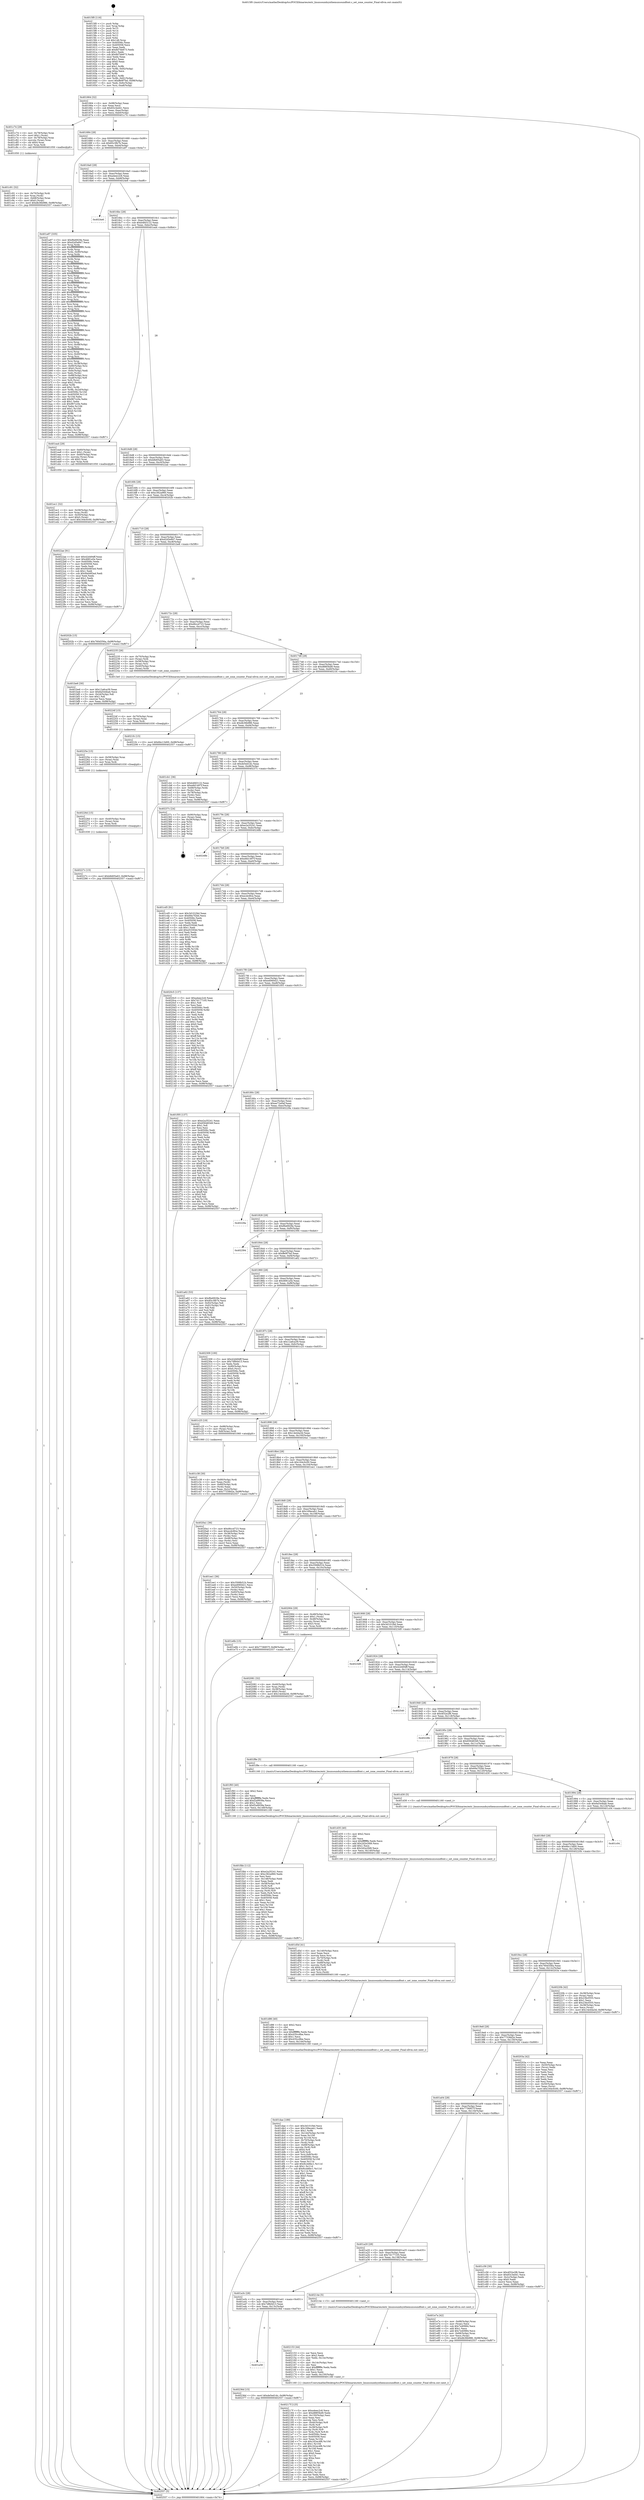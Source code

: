 digraph "0x4015f0" {
  label = "0x4015f0 (/mnt/c/Users/mathe/Desktop/tcc/POCII/binaries/extr_linuxsoundsynthemuxsoundfont.c_set_zone_counter_Final-ollvm.out::main(0))"
  labelloc = "t"
  node[shape=record]

  Entry [label="",width=0.3,height=0.3,shape=circle,fillcolor=black,style=filled]
  "0x401664" [label="{
     0x401664 [32]\l
     | [instrs]\l
     &nbsp;&nbsp;0x401664 \<+6\>: mov -0x98(%rbp),%eax\l
     &nbsp;&nbsp;0x40166a \<+2\>: mov %eax,%ecx\l
     &nbsp;&nbsp;0x40166c \<+6\>: sub $0x83c3ed41,%ecx\l
     &nbsp;&nbsp;0x401672 \<+6\>: mov %eax,-0xac(%rbp)\l
     &nbsp;&nbsp;0x401678 \<+6\>: mov %ecx,-0xb0(%rbp)\l
     &nbsp;&nbsp;0x40167e \<+6\>: je 0000000000401c74 \<main+0x684\>\l
  }"]
  "0x401c74" [label="{
     0x401c74 [29]\l
     | [instrs]\l
     &nbsp;&nbsp;0x401c74 \<+4\>: mov -0x78(%rbp),%rax\l
     &nbsp;&nbsp;0x401c78 \<+6\>: movl $0x1,(%rax)\l
     &nbsp;&nbsp;0x401c7e \<+4\>: mov -0x78(%rbp),%rax\l
     &nbsp;&nbsp;0x401c82 \<+3\>: movslq (%rax),%rax\l
     &nbsp;&nbsp;0x401c85 \<+4\>: shl $0x4,%rax\l
     &nbsp;&nbsp;0x401c89 \<+3\>: mov %rax,%rdi\l
     &nbsp;&nbsp;0x401c8c \<+5\>: call 0000000000401050 \<malloc@plt\>\l
     | [calls]\l
     &nbsp;&nbsp;0x401050 \{1\} (unknown)\l
  }"]
  "0x401684" [label="{
     0x401684 [28]\l
     | [instrs]\l
     &nbsp;&nbsp;0x401684 \<+5\>: jmp 0000000000401689 \<main+0x99\>\l
     &nbsp;&nbsp;0x401689 \<+6\>: mov -0xac(%rbp),%eax\l
     &nbsp;&nbsp;0x40168f \<+5\>: sub $0x85c3fb7b,%eax\l
     &nbsp;&nbsp;0x401694 \<+6\>: mov %eax,-0xb4(%rbp)\l
     &nbsp;&nbsp;0x40169a \<+6\>: je 0000000000401a97 \<main+0x4a7\>\l
  }"]
  Exit [label="",width=0.3,height=0.3,shape=circle,fillcolor=black,style=filled,peripheries=2]
  "0x401a97" [label="{
     0x401a97 [335]\l
     | [instrs]\l
     &nbsp;&nbsp;0x401a97 \<+5\>: mov $0xf6e6929e,%eax\l
     &nbsp;&nbsp;0x401a9c \<+5\>: mov $0xd2d5e847,%ecx\l
     &nbsp;&nbsp;0x401aa1 \<+3\>: mov %rsp,%rdx\l
     &nbsp;&nbsp;0x401aa4 \<+4\>: add $0xfffffffffffffff0,%rdx\l
     &nbsp;&nbsp;0x401aa8 \<+3\>: mov %rdx,%rsp\l
     &nbsp;&nbsp;0x401aab \<+7\>: mov %rdx,-0x90(%rbp)\l
     &nbsp;&nbsp;0x401ab2 \<+3\>: mov %rsp,%rdx\l
     &nbsp;&nbsp;0x401ab5 \<+4\>: add $0xfffffffffffffff0,%rdx\l
     &nbsp;&nbsp;0x401ab9 \<+3\>: mov %rdx,%rsp\l
     &nbsp;&nbsp;0x401abc \<+3\>: mov %rsp,%rsi\l
     &nbsp;&nbsp;0x401abf \<+4\>: add $0xfffffffffffffff0,%rsi\l
     &nbsp;&nbsp;0x401ac3 \<+3\>: mov %rsi,%rsp\l
     &nbsp;&nbsp;0x401ac6 \<+7\>: mov %rsi,-0x88(%rbp)\l
     &nbsp;&nbsp;0x401acd \<+3\>: mov %rsp,%rsi\l
     &nbsp;&nbsp;0x401ad0 \<+4\>: add $0xfffffffffffffff0,%rsi\l
     &nbsp;&nbsp;0x401ad4 \<+3\>: mov %rsi,%rsp\l
     &nbsp;&nbsp;0x401ad7 \<+4\>: mov %rsi,-0x80(%rbp)\l
     &nbsp;&nbsp;0x401adb \<+3\>: mov %rsp,%rsi\l
     &nbsp;&nbsp;0x401ade \<+4\>: add $0xfffffffffffffff0,%rsi\l
     &nbsp;&nbsp;0x401ae2 \<+3\>: mov %rsi,%rsp\l
     &nbsp;&nbsp;0x401ae5 \<+4\>: mov %rsi,-0x78(%rbp)\l
     &nbsp;&nbsp;0x401ae9 \<+3\>: mov %rsp,%rsi\l
     &nbsp;&nbsp;0x401aec \<+4\>: add $0xfffffffffffffff0,%rsi\l
     &nbsp;&nbsp;0x401af0 \<+3\>: mov %rsi,%rsp\l
     &nbsp;&nbsp;0x401af3 \<+4\>: mov %rsi,-0x70(%rbp)\l
     &nbsp;&nbsp;0x401af7 \<+3\>: mov %rsp,%rsi\l
     &nbsp;&nbsp;0x401afa \<+4\>: add $0xfffffffffffffff0,%rsi\l
     &nbsp;&nbsp;0x401afe \<+3\>: mov %rsi,%rsp\l
     &nbsp;&nbsp;0x401b01 \<+4\>: mov %rsi,-0x68(%rbp)\l
     &nbsp;&nbsp;0x401b05 \<+3\>: mov %rsp,%rsi\l
     &nbsp;&nbsp;0x401b08 \<+4\>: add $0xfffffffffffffff0,%rsi\l
     &nbsp;&nbsp;0x401b0c \<+3\>: mov %rsi,%rsp\l
     &nbsp;&nbsp;0x401b0f \<+4\>: mov %rsi,-0x60(%rbp)\l
     &nbsp;&nbsp;0x401b13 \<+3\>: mov %rsp,%rsi\l
     &nbsp;&nbsp;0x401b16 \<+4\>: add $0xfffffffffffffff0,%rsi\l
     &nbsp;&nbsp;0x401b1a \<+3\>: mov %rsi,%rsp\l
     &nbsp;&nbsp;0x401b1d \<+4\>: mov %rsi,-0x58(%rbp)\l
     &nbsp;&nbsp;0x401b21 \<+3\>: mov %rsp,%rsi\l
     &nbsp;&nbsp;0x401b24 \<+4\>: add $0xfffffffffffffff0,%rsi\l
     &nbsp;&nbsp;0x401b28 \<+3\>: mov %rsi,%rsp\l
     &nbsp;&nbsp;0x401b2b \<+4\>: mov %rsi,-0x50(%rbp)\l
     &nbsp;&nbsp;0x401b2f \<+3\>: mov %rsp,%rsi\l
     &nbsp;&nbsp;0x401b32 \<+4\>: add $0xfffffffffffffff0,%rsi\l
     &nbsp;&nbsp;0x401b36 \<+3\>: mov %rsi,%rsp\l
     &nbsp;&nbsp;0x401b39 \<+4\>: mov %rsi,-0x48(%rbp)\l
     &nbsp;&nbsp;0x401b3d \<+3\>: mov %rsp,%rsi\l
     &nbsp;&nbsp;0x401b40 \<+4\>: add $0xfffffffffffffff0,%rsi\l
     &nbsp;&nbsp;0x401b44 \<+3\>: mov %rsi,%rsp\l
     &nbsp;&nbsp;0x401b47 \<+4\>: mov %rsi,-0x40(%rbp)\l
     &nbsp;&nbsp;0x401b4b \<+3\>: mov %rsp,%rsi\l
     &nbsp;&nbsp;0x401b4e \<+4\>: add $0xfffffffffffffff0,%rsi\l
     &nbsp;&nbsp;0x401b52 \<+3\>: mov %rsi,%rsp\l
     &nbsp;&nbsp;0x401b55 \<+4\>: mov %rsi,-0x38(%rbp)\l
     &nbsp;&nbsp;0x401b59 \<+7\>: mov -0x90(%rbp),%rsi\l
     &nbsp;&nbsp;0x401b60 \<+6\>: movl $0x0,(%rsi)\l
     &nbsp;&nbsp;0x401b66 \<+6\>: mov -0x9c(%rbp),%edi\l
     &nbsp;&nbsp;0x401b6c \<+2\>: mov %edi,(%rdx)\l
     &nbsp;&nbsp;0x401b6e \<+7\>: mov -0x88(%rbp),%rsi\l
     &nbsp;&nbsp;0x401b75 \<+7\>: mov -0xa8(%rbp),%r8\l
     &nbsp;&nbsp;0x401b7c \<+3\>: mov %r8,(%rsi)\l
     &nbsp;&nbsp;0x401b7f \<+3\>: cmpl $0x2,(%rdx)\l
     &nbsp;&nbsp;0x401b82 \<+4\>: setne %r9b\l
     &nbsp;&nbsp;0x401b86 \<+4\>: and $0x1,%r9b\l
     &nbsp;&nbsp;0x401b8a \<+4\>: mov %r9b,-0x2d(%rbp)\l
     &nbsp;&nbsp;0x401b8e \<+8\>: mov 0x40506c,%r10d\l
     &nbsp;&nbsp;0x401b96 \<+8\>: mov 0x405058,%r11d\l
     &nbsp;&nbsp;0x401b9e \<+3\>: mov %r10d,%ebx\l
     &nbsp;&nbsp;0x401ba1 \<+6\>: add $0x967cc0e,%ebx\l
     &nbsp;&nbsp;0x401ba7 \<+3\>: sub $0x1,%ebx\l
     &nbsp;&nbsp;0x401baa \<+6\>: sub $0x967cc0e,%ebx\l
     &nbsp;&nbsp;0x401bb0 \<+4\>: imul %ebx,%r10d\l
     &nbsp;&nbsp;0x401bb4 \<+4\>: and $0x1,%r10d\l
     &nbsp;&nbsp;0x401bb8 \<+4\>: cmp $0x0,%r10d\l
     &nbsp;&nbsp;0x401bbc \<+4\>: sete %r9b\l
     &nbsp;&nbsp;0x401bc0 \<+4\>: cmp $0xa,%r11d\l
     &nbsp;&nbsp;0x401bc4 \<+4\>: setl %r14b\l
     &nbsp;&nbsp;0x401bc8 \<+3\>: mov %r9b,%r15b\l
     &nbsp;&nbsp;0x401bcb \<+3\>: and %r14b,%r15b\l
     &nbsp;&nbsp;0x401bce \<+3\>: xor %r14b,%r9b\l
     &nbsp;&nbsp;0x401bd1 \<+3\>: or %r9b,%r15b\l
     &nbsp;&nbsp;0x401bd4 \<+4\>: test $0x1,%r15b\l
     &nbsp;&nbsp;0x401bd8 \<+3\>: cmovne %ecx,%eax\l
     &nbsp;&nbsp;0x401bdb \<+6\>: mov %eax,-0x98(%rbp)\l
     &nbsp;&nbsp;0x401be1 \<+5\>: jmp 0000000000402557 \<main+0xf67\>\l
  }"]
  "0x4016a0" [label="{
     0x4016a0 [28]\l
     | [instrs]\l
     &nbsp;&nbsp;0x4016a0 \<+5\>: jmp 00000000004016a5 \<main+0xb5\>\l
     &nbsp;&nbsp;0x4016a5 \<+6\>: mov -0xac(%rbp),%eax\l
     &nbsp;&nbsp;0x4016ab \<+5\>: sub $0xa4eec2c6,%eax\l
     &nbsp;&nbsp;0x4016b0 \<+6\>: mov %eax,-0xb8(%rbp)\l
     &nbsp;&nbsp;0x4016b6 \<+6\>: je 00000000004024e6 \<main+0xef6\>\l
  }"]
  "0x401a58" [label="{
     0x401a58\l
  }", style=dashed]
  "0x4024e6" [label="{
     0x4024e6\l
  }", style=dashed]
  "0x4016bc" [label="{
     0x4016bc [28]\l
     | [instrs]\l
     &nbsp;&nbsp;0x4016bc \<+5\>: jmp 00000000004016c1 \<main+0xd1\>\l
     &nbsp;&nbsp;0x4016c1 \<+6\>: mov -0xac(%rbp),%eax\l
     &nbsp;&nbsp;0x4016c7 \<+5\>: sub $0xb4fd3122,%eax\l
     &nbsp;&nbsp;0x4016cc \<+6\>: mov %eax,-0xbc(%rbp)\l
     &nbsp;&nbsp;0x4016d2 \<+6\>: je 0000000000401ea4 \<main+0x8b4\>\l
  }"]
  "0x40236d" [label="{
     0x40236d [15]\l
     | [instrs]\l
     &nbsp;&nbsp;0x40236d \<+10\>: movl $0xde5ed1dc,-0x98(%rbp)\l
     &nbsp;&nbsp;0x402377 \<+5\>: jmp 0000000000402557 \<main+0xf67\>\l
  }"]
  "0x401ea4" [label="{
     0x401ea4 [29]\l
     | [instrs]\l
     &nbsp;&nbsp;0x401ea4 \<+4\>: mov -0x60(%rbp),%rax\l
     &nbsp;&nbsp;0x401ea8 \<+6\>: movl $0x1,(%rax)\l
     &nbsp;&nbsp;0x401eae \<+4\>: mov -0x60(%rbp),%rax\l
     &nbsp;&nbsp;0x401eb2 \<+3\>: movslq (%rax),%rax\l
     &nbsp;&nbsp;0x401eb5 \<+4\>: shl $0x2,%rax\l
     &nbsp;&nbsp;0x401eb9 \<+3\>: mov %rax,%rdi\l
     &nbsp;&nbsp;0x401ebc \<+5\>: call 0000000000401050 \<malloc@plt\>\l
     | [calls]\l
     &nbsp;&nbsp;0x401050 \{1\} (unknown)\l
  }"]
  "0x4016d8" [label="{
     0x4016d8 [28]\l
     | [instrs]\l
     &nbsp;&nbsp;0x4016d8 \<+5\>: jmp 00000000004016dd \<main+0xed\>\l
     &nbsp;&nbsp;0x4016dd \<+6\>: mov -0xac(%rbp),%eax\l
     &nbsp;&nbsp;0x4016e3 \<+5\>: sub $0xb8d05a63,%eax\l
     &nbsp;&nbsp;0x4016e8 \<+6\>: mov %eax,-0xc0(%rbp)\l
     &nbsp;&nbsp;0x4016ee \<+6\>: je 00000000004022ae \<main+0xcbe\>\l
  }"]
  "0x40227c" [label="{
     0x40227c [15]\l
     | [instrs]\l
     &nbsp;&nbsp;0x40227c \<+10\>: movl $0xb8d05a63,-0x98(%rbp)\l
     &nbsp;&nbsp;0x402286 \<+5\>: jmp 0000000000402557 \<main+0xf67\>\l
  }"]
  "0x4022ae" [label="{
     0x4022ae [91]\l
     | [instrs]\l
     &nbsp;&nbsp;0x4022ae \<+5\>: mov $0x42d494ff,%eax\l
     &nbsp;&nbsp;0x4022b3 \<+5\>: mov $0x4681a5e,%ecx\l
     &nbsp;&nbsp;0x4022b8 \<+7\>: mov 0x40506c,%edx\l
     &nbsp;&nbsp;0x4022bf \<+7\>: mov 0x405058,%esi\l
     &nbsp;&nbsp;0x4022c6 \<+2\>: mov %edx,%edi\l
     &nbsp;&nbsp;0x4022c8 \<+6\>: add $0x94d483a4,%edi\l
     &nbsp;&nbsp;0x4022ce \<+3\>: sub $0x1,%edi\l
     &nbsp;&nbsp;0x4022d1 \<+6\>: sub $0x94d483a4,%edi\l
     &nbsp;&nbsp;0x4022d7 \<+3\>: imul %edi,%edx\l
     &nbsp;&nbsp;0x4022da \<+3\>: and $0x1,%edx\l
     &nbsp;&nbsp;0x4022dd \<+3\>: cmp $0x0,%edx\l
     &nbsp;&nbsp;0x4022e0 \<+4\>: sete %r8b\l
     &nbsp;&nbsp;0x4022e4 \<+3\>: cmp $0xa,%esi\l
     &nbsp;&nbsp;0x4022e7 \<+4\>: setl %r9b\l
     &nbsp;&nbsp;0x4022eb \<+3\>: mov %r8b,%r10b\l
     &nbsp;&nbsp;0x4022ee \<+3\>: and %r9b,%r10b\l
     &nbsp;&nbsp;0x4022f1 \<+3\>: xor %r9b,%r8b\l
     &nbsp;&nbsp;0x4022f4 \<+3\>: or %r8b,%r10b\l
     &nbsp;&nbsp;0x4022f7 \<+4\>: test $0x1,%r10b\l
     &nbsp;&nbsp;0x4022fb \<+3\>: cmovne %ecx,%eax\l
     &nbsp;&nbsp;0x4022fe \<+6\>: mov %eax,-0x98(%rbp)\l
     &nbsp;&nbsp;0x402304 \<+5\>: jmp 0000000000402557 \<main+0xf67\>\l
  }"]
  "0x4016f4" [label="{
     0x4016f4 [28]\l
     | [instrs]\l
     &nbsp;&nbsp;0x4016f4 \<+5\>: jmp 00000000004016f9 \<main+0x109\>\l
     &nbsp;&nbsp;0x4016f9 \<+6\>: mov -0xac(%rbp),%eax\l
     &nbsp;&nbsp;0x4016ff \<+5\>: sub $0xc362a960,%eax\l
     &nbsp;&nbsp;0x401704 \<+6\>: mov %eax,-0xc4(%rbp)\l
     &nbsp;&nbsp;0x40170a \<+6\>: je 000000000040202b \<main+0xa3b\>\l
  }"]
  "0x40226d" [label="{
     0x40226d [15]\l
     | [instrs]\l
     &nbsp;&nbsp;0x40226d \<+4\>: mov -0x40(%rbp),%rax\l
     &nbsp;&nbsp;0x402271 \<+3\>: mov (%rax),%rax\l
     &nbsp;&nbsp;0x402274 \<+3\>: mov %rax,%rdi\l
     &nbsp;&nbsp;0x402277 \<+5\>: call 0000000000401030 \<free@plt\>\l
     | [calls]\l
     &nbsp;&nbsp;0x401030 \{1\} (unknown)\l
  }"]
  "0x40202b" [label="{
     0x40202b [15]\l
     | [instrs]\l
     &nbsp;&nbsp;0x40202b \<+10\>: movl $0x760d356a,-0x98(%rbp)\l
     &nbsp;&nbsp;0x402035 \<+5\>: jmp 0000000000402557 \<main+0xf67\>\l
  }"]
  "0x401710" [label="{
     0x401710 [28]\l
     | [instrs]\l
     &nbsp;&nbsp;0x401710 \<+5\>: jmp 0000000000401715 \<main+0x125\>\l
     &nbsp;&nbsp;0x401715 \<+6\>: mov -0xac(%rbp),%eax\l
     &nbsp;&nbsp;0x40171b \<+5\>: sub $0xd2d5e847,%eax\l
     &nbsp;&nbsp;0x401720 \<+6\>: mov %eax,-0xc8(%rbp)\l
     &nbsp;&nbsp;0x401726 \<+6\>: je 0000000000401be6 \<main+0x5f6\>\l
  }"]
  "0x40225e" [label="{
     0x40225e [15]\l
     | [instrs]\l
     &nbsp;&nbsp;0x40225e \<+4\>: mov -0x58(%rbp),%rax\l
     &nbsp;&nbsp;0x402262 \<+3\>: mov (%rax),%rax\l
     &nbsp;&nbsp;0x402265 \<+3\>: mov %rax,%rdi\l
     &nbsp;&nbsp;0x402268 \<+5\>: call 0000000000401030 \<free@plt\>\l
     | [calls]\l
     &nbsp;&nbsp;0x401030 \{1\} (unknown)\l
  }"]
  "0x401be6" [label="{
     0x401be6 [30]\l
     | [instrs]\l
     &nbsp;&nbsp;0x401be6 \<+5\>: mov $0x12a6ca39,%eax\l
     &nbsp;&nbsp;0x401beb \<+5\>: mov $0x6a544bab,%ecx\l
     &nbsp;&nbsp;0x401bf0 \<+3\>: mov -0x2d(%rbp),%dl\l
     &nbsp;&nbsp;0x401bf3 \<+3\>: test $0x1,%dl\l
     &nbsp;&nbsp;0x401bf6 \<+3\>: cmovne %ecx,%eax\l
     &nbsp;&nbsp;0x401bf9 \<+6\>: mov %eax,-0x98(%rbp)\l
     &nbsp;&nbsp;0x401bff \<+5\>: jmp 0000000000402557 \<main+0xf67\>\l
  }"]
  "0x40172c" [label="{
     0x40172c [28]\l
     | [instrs]\l
     &nbsp;&nbsp;0x40172c \<+5\>: jmp 0000000000401731 \<main+0x141\>\l
     &nbsp;&nbsp;0x401731 \<+6\>: mov -0xac(%rbp),%eax\l
     &nbsp;&nbsp;0x401737 \<+5\>: sub $0xd6ccd723,%eax\l
     &nbsp;&nbsp;0x40173c \<+6\>: mov %eax,-0xcc(%rbp)\l
     &nbsp;&nbsp;0x401742 \<+6\>: je 0000000000402235 \<main+0xc45\>\l
  }"]
  "0x40224f" [label="{
     0x40224f [15]\l
     | [instrs]\l
     &nbsp;&nbsp;0x40224f \<+4\>: mov -0x70(%rbp),%rax\l
     &nbsp;&nbsp;0x402253 \<+3\>: mov (%rax),%rax\l
     &nbsp;&nbsp;0x402256 \<+3\>: mov %rax,%rdi\l
     &nbsp;&nbsp;0x402259 \<+5\>: call 0000000000401030 \<free@plt\>\l
     | [calls]\l
     &nbsp;&nbsp;0x401030 \{1\} (unknown)\l
  }"]
  "0x402235" [label="{
     0x402235 [26]\l
     | [instrs]\l
     &nbsp;&nbsp;0x402235 \<+4\>: mov -0x70(%rbp),%rax\l
     &nbsp;&nbsp;0x402239 \<+3\>: mov (%rax),%rdi\l
     &nbsp;&nbsp;0x40223c \<+4\>: mov -0x58(%rbp),%rax\l
     &nbsp;&nbsp;0x402240 \<+3\>: mov (%rax),%rsi\l
     &nbsp;&nbsp;0x402243 \<+4\>: mov -0x40(%rbp),%rax\l
     &nbsp;&nbsp;0x402247 \<+3\>: mov (%rax),%rdx\l
     &nbsp;&nbsp;0x40224a \<+5\>: call 00000000004013e0 \<set_zone_counter\>\l
     | [calls]\l
     &nbsp;&nbsp;0x4013e0 \{1\} (/mnt/c/Users/mathe/Desktop/tcc/POCII/binaries/extr_linuxsoundsynthemuxsoundfont.c_set_zone_counter_Final-ollvm.out::set_zone_counter)\l
  }"]
  "0x401748" [label="{
     0x401748 [28]\l
     | [instrs]\l
     &nbsp;&nbsp;0x401748 \<+5\>: jmp 000000000040174d \<main+0x15d\>\l
     &nbsp;&nbsp;0x40174d \<+6\>: mov -0xac(%rbp),%eax\l
     &nbsp;&nbsp;0x401753 \<+5\>: sub $0xd88f3bd9,%eax\l
     &nbsp;&nbsp;0x401758 \<+6\>: mov %eax,-0xd0(%rbp)\l
     &nbsp;&nbsp;0x40175e \<+6\>: je 00000000004021fc \<main+0xc0c\>\l
  }"]
  "0x40217f" [label="{
     0x40217f [125]\l
     | [instrs]\l
     &nbsp;&nbsp;0x40217f \<+5\>: mov $0xa4eec2c6,%ecx\l
     &nbsp;&nbsp;0x402184 \<+5\>: mov $0xd88f3bd9,%edx\l
     &nbsp;&nbsp;0x402189 \<+6\>: mov -0x150(%rbp),%esi\l
     &nbsp;&nbsp;0x40218f \<+3\>: imul %eax,%esi\l
     &nbsp;&nbsp;0x402192 \<+3\>: movslq %esi,%rdi\l
     &nbsp;&nbsp;0x402195 \<+4\>: mov -0x40(%rbp),%r8\l
     &nbsp;&nbsp;0x402199 \<+3\>: mov (%r8),%r8\l
     &nbsp;&nbsp;0x40219c \<+4\>: mov -0x38(%rbp),%r9\l
     &nbsp;&nbsp;0x4021a0 \<+3\>: movslq (%r9),%r9\l
     &nbsp;&nbsp;0x4021a3 \<+4\>: mov %rdi,(%r8,%r9,8)\l
     &nbsp;&nbsp;0x4021a7 \<+7\>: mov 0x40506c,%eax\l
     &nbsp;&nbsp;0x4021ae \<+7\>: mov 0x405058,%esi\l
     &nbsp;&nbsp;0x4021b5 \<+3\>: mov %eax,%r10d\l
     &nbsp;&nbsp;0x4021b8 \<+7\>: sub $0x162ec4f6,%r10d\l
     &nbsp;&nbsp;0x4021bf \<+4\>: sub $0x1,%r10d\l
     &nbsp;&nbsp;0x4021c3 \<+7\>: add $0x162ec4f6,%r10d\l
     &nbsp;&nbsp;0x4021ca \<+4\>: imul %r10d,%eax\l
     &nbsp;&nbsp;0x4021ce \<+3\>: and $0x1,%eax\l
     &nbsp;&nbsp;0x4021d1 \<+3\>: cmp $0x0,%eax\l
     &nbsp;&nbsp;0x4021d4 \<+4\>: sete %r11b\l
     &nbsp;&nbsp;0x4021d8 \<+3\>: cmp $0xa,%esi\l
     &nbsp;&nbsp;0x4021db \<+3\>: setl %bl\l
     &nbsp;&nbsp;0x4021de \<+3\>: mov %r11b,%r14b\l
     &nbsp;&nbsp;0x4021e1 \<+3\>: and %bl,%r14b\l
     &nbsp;&nbsp;0x4021e4 \<+3\>: xor %bl,%r11b\l
     &nbsp;&nbsp;0x4021e7 \<+3\>: or %r11b,%r14b\l
     &nbsp;&nbsp;0x4021ea \<+4\>: test $0x1,%r14b\l
     &nbsp;&nbsp;0x4021ee \<+3\>: cmovne %edx,%ecx\l
     &nbsp;&nbsp;0x4021f1 \<+6\>: mov %ecx,-0x98(%rbp)\l
     &nbsp;&nbsp;0x4021f7 \<+5\>: jmp 0000000000402557 \<main+0xf67\>\l
  }"]
  "0x4021fc" [label="{
     0x4021fc [15]\l
     | [instrs]\l
     &nbsp;&nbsp;0x4021fc \<+10\>: movl $0x6bc13d00,-0x98(%rbp)\l
     &nbsp;&nbsp;0x402206 \<+5\>: jmp 0000000000402557 \<main+0xf67\>\l
  }"]
  "0x401764" [label="{
     0x401764 [28]\l
     | [instrs]\l
     &nbsp;&nbsp;0x401764 \<+5\>: jmp 0000000000401769 \<main+0x179\>\l
     &nbsp;&nbsp;0x401769 \<+6\>: mov -0xac(%rbp),%eax\l
     &nbsp;&nbsp;0x40176f \<+5\>: sub $0xdb36b986,%eax\l
     &nbsp;&nbsp;0x401774 \<+6\>: mov %eax,-0xd4(%rbp)\l
     &nbsp;&nbsp;0x40177a \<+6\>: je 0000000000401cb1 \<main+0x6c1\>\l
  }"]
  "0x402153" [label="{
     0x402153 [44]\l
     | [instrs]\l
     &nbsp;&nbsp;0x402153 \<+2\>: xor %ecx,%ecx\l
     &nbsp;&nbsp;0x402155 \<+5\>: mov $0x2,%edx\l
     &nbsp;&nbsp;0x40215a \<+6\>: mov %edx,-0x14c(%rbp)\l
     &nbsp;&nbsp;0x402160 \<+1\>: cltd\l
     &nbsp;&nbsp;0x402161 \<+6\>: mov -0x14c(%rbp),%esi\l
     &nbsp;&nbsp;0x402167 \<+2\>: idiv %esi\l
     &nbsp;&nbsp;0x402169 \<+6\>: imul $0xfffffffe,%edx,%edx\l
     &nbsp;&nbsp;0x40216f \<+3\>: sub $0x1,%ecx\l
     &nbsp;&nbsp;0x402172 \<+2\>: sub %ecx,%edx\l
     &nbsp;&nbsp;0x402174 \<+6\>: mov %edx,-0x150(%rbp)\l
     &nbsp;&nbsp;0x40217a \<+5\>: call 0000000000401160 \<next_i\>\l
     | [calls]\l
     &nbsp;&nbsp;0x401160 \{1\} (/mnt/c/Users/mathe/Desktop/tcc/POCII/binaries/extr_linuxsoundsynthemuxsoundfont.c_set_zone_counter_Final-ollvm.out::next_i)\l
  }"]
  "0x401cb1" [label="{
     0x401cb1 [36]\l
     | [instrs]\l
     &nbsp;&nbsp;0x401cb1 \<+5\>: mov $0xb4fd3122,%eax\l
     &nbsp;&nbsp;0x401cb6 \<+5\>: mov $0xe8d1497f,%ecx\l
     &nbsp;&nbsp;0x401cbb \<+4\>: mov -0x68(%rbp),%rdx\l
     &nbsp;&nbsp;0x401cbf \<+2\>: mov (%rdx),%esi\l
     &nbsp;&nbsp;0x401cc1 \<+4\>: mov -0x78(%rbp),%rdx\l
     &nbsp;&nbsp;0x401cc5 \<+2\>: cmp (%rdx),%esi\l
     &nbsp;&nbsp;0x401cc7 \<+3\>: cmovl %ecx,%eax\l
     &nbsp;&nbsp;0x401cca \<+6\>: mov %eax,-0x98(%rbp)\l
     &nbsp;&nbsp;0x401cd0 \<+5\>: jmp 0000000000402557 \<main+0xf67\>\l
  }"]
  "0x401780" [label="{
     0x401780 [28]\l
     | [instrs]\l
     &nbsp;&nbsp;0x401780 \<+5\>: jmp 0000000000401785 \<main+0x195\>\l
     &nbsp;&nbsp;0x401785 \<+6\>: mov -0xac(%rbp),%eax\l
     &nbsp;&nbsp;0x40178b \<+5\>: sub $0xde5ed1dc,%eax\l
     &nbsp;&nbsp;0x401790 \<+6\>: mov %eax,-0xd8(%rbp)\l
     &nbsp;&nbsp;0x401796 \<+6\>: je 000000000040237c \<main+0xd8c\>\l
  }"]
  "0x401a3c" [label="{
     0x401a3c [28]\l
     | [instrs]\l
     &nbsp;&nbsp;0x401a3c \<+5\>: jmp 0000000000401a41 \<main+0x451\>\l
     &nbsp;&nbsp;0x401a41 \<+6\>: mov -0xac(%rbp),%eax\l
     &nbsp;&nbsp;0x401a47 \<+5\>: sub $0x7dfb0d13,%eax\l
     &nbsp;&nbsp;0x401a4c \<+6\>: mov %eax,-0x13c(%rbp)\l
     &nbsp;&nbsp;0x401a52 \<+6\>: je 000000000040236d \<main+0xd7d\>\l
  }"]
  "0x40237c" [label="{
     0x40237c [24]\l
     | [instrs]\l
     &nbsp;&nbsp;0x40237c \<+7\>: mov -0x90(%rbp),%rax\l
     &nbsp;&nbsp;0x402383 \<+2\>: mov (%rax),%eax\l
     &nbsp;&nbsp;0x402385 \<+4\>: lea -0x28(%rbp),%rsp\l
     &nbsp;&nbsp;0x402389 \<+1\>: pop %rbx\l
     &nbsp;&nbsp;0x40238a \<+2\>: pop %r12\l
     &nbsp;&nbsp;0x40238c \<+2\>: pop %r13\l
     &nbsp;&nbsp;0x40238e \<+2\>: pop %r14\l
     &nbsp;&nbsp;0x402390 \<+2\>: pop %r15\l
     &nbsp;&nbsp;0x402392 \<+1\>: pop %rbp\l
     &nbsp;&nbsp;0x402393 \<+1\>: ret\l
  }"]
  "0x40179c" [label="{
     0x40179c [28]\l
     | [instrs]\l
     &nbsp;&nbsp;0x40179c \<+5\>: jmp 00000000004017a1 \<main+0x1b1\>\l
     &nbsp;&nbsp;0x4017a1 \<+6\>: mov -0xac(%rbp),%eax\l
     &nbsp;&nbsp;0x4017a7 \<+5\>: sub $0xe2a35241,%eax\l
     &nbsp;&nbsp;0x4017ac \<+6\>: mov %eax,-0xdc(%rbp)\l
     &nbsp;&nbsp;0x4017b2 \<+6\>: je 000000000040248b \<main+0xe9b\>\l
  }"]
  "0x40214e" [label="{
     0x40214e [5]\l
     | [instrs]\l
     &nbsp;&nbsp;0x40214e \<+5\>: call 0000000000401160 \<next_i\>\l
     | [calls]\l
     &nbsp;&nbsp;0x401160 \{1\} (/mnt/c/Users/mathe/Desktop/tcc/POCII/binaries/extr_linuxsoundsynthemuxsoundfont.c_set_zone_counter_Final-ollvm.out::next_i)\l
  }"]
  "0x40248b" [label="{
     0x40248b\l
  }", style=dashed]
  "0x4017b8" [label="{
     0x4017b8 [28]\l
     | [instrs]\l
     &nbsp;&nbsp;0x4017b8 \<+5\>: jmp 00000000004017bd \<main+0x1cd\>\l
     &nbsp;&nbsp;0x4017bd \<+6\>: mov -0xac(%rbp),%eax\l
     &nbsp;&nbsp;0x4017c3 \<+5\>: sub $0xe8d1497f,%eax\l
     &nbsp;&nbsp;0x4017c8 \<+6\>: mov %eax,-0xe0(%rbp)\l
     &nbsp;&nbsp;0x4017ce \<+6\>: je 0000000000401cd5 \<main+0x6e5\>\l
  }"]
  "0x402081" [label="{
     0x402081 [32]\l
     | [instrs]\l
     &nbsp;&nbsp;0x402081 \<+4\>: mov -0x40(%rbp),%rdi\l
     &nbsp;&nbsp;0x402085 \<+3\>: mov %rax,(%rdi)\l
     &nbsp;&nbsp;0x402088 \<+4\>: mov -0x38(%rbp),%rax\l
     &nbsp;&nbsp;0x40208c \<+6\>: movl $0x0,(%rax)\l
     &nbsp;&nbsp;0x402092 \<+10\>: movl $0x14e44a3d,-0x98(%rbp)\l
     &nbsp;&nbsp;0x40209c \<+5\>: jmp 0000000000402557 \<main+0xf67\>\l
  }"]
  "0x401cd5" [label="{
     0x401cd5 [91]\l
     | [instrs]\l
     &nbsp;&nbsp;0x401cd5 \<+5\>: mov $0x3d101f4d,%eax\l
     &nbsp;&nbsp;0x401cda \<+5\>: mov $0x69a7f2bb,%ecx\l
     &nbsp;&nbsp;0x401cdf \<+7\>: mov 0x40506c,%edx\l
     &nbsp;&nbsp;0x401ce6 \<+7\>: mov 0x405058,%esi\l
     &nbsp;&nbsp;0x401ced \<+2\>: mov %edx,%edi\l
     &nbsp;&nbsp;0x401cef \<+6\>: sub $0xe53304d,%edi\l
     &nbsp;&nbsp;0x401cf5 \<+3\>: sub $0x1,%edi\l
     &nbsp;&nbsp;0x401cf8 \<+6\>: add $0xe53304d,%edi\l
     &nbsp;&nbsp;0x401cfe \<+3\>: imul %edi,%edx\l
     &nbsp;&nbsp;0x401d01 \<+3\>: and $0x1,%edx\l
     &nbsp;&nbsp;0x401d04 \<+3\>: cmp $0x0,%edx\l
     &nbsp;&nbsp;0x401d07 \<+4\>: sete %r8b\l
     &nbsp;&nbsp;0x401d0b \<+3\>: cmp $0xa,%esi\l
     &nbsp;&nbsp;0x401d0e \<+4\>: setl %r9b\l
     &nbsp;&nbsp;0x401d12 \<+3\>: mov %r8b,%r10b\l
     &nbsp;&nbsp;0x401d15 \<+3\>: and %r9b,%r10b\l
     &nbsp;&nbsp;0x401d18 \<+3\>: xor %r9b,%r8b\l
     &nbsp;&nbsp;0x401d1b \<+3\>: or %r8b,%r10b\l
     &nbsp;&nbsp;0x401d1e \<+4\>: test $0x1,%r10b\l
     &nbsp;&nbsp;0x401d22 \<+3\>: cmovne %ecx,%eax\l
     &nbsp;&nbsp;0x401d25 \<+6\>: mov %eax,-0x98(%rbp)\l
     &nbsp;&nbsp;0x401d2b \<+5\>: jmp 0000000000402557 \<main+0xf67\>\l
  }"]
  "0x4017d4" [label="{
     0x4017d4 [28]\l
     | [instrs]\l
     &nbsp;&nbsp;0x4017d4 \<+5\>: jmp 00000000004017d9 \<main+0x1e9\>\l
     &nbsp;&nbsp;0x4017d9 \<+6\>: mov -0xac(%rbp),%eax\l
     &nbsp;&nbsp;0x4017df \<+5\>: sub $0xecdc6fce,%eax\l
     &nbsp;&nbsp;0x4017e4 \<+6\>: mov %eax,-0xe4(%rbp)\l
     &nbsp;&nbsp;0x4017ea \<+6\>: je 00000000004020c5 \<main+0xad5\>\l
  }"]
  "0x401fbb" [label="{
     0x401fbb [112]\l
     | [instrs]\l
     &nbsp;&nbsp;0x401fbb \<+5\>: mov $0xe2a35241,%ecx\l
     &nbsp;&nbsp;0x401fc0 \<+5\>: mov $0xc362a960,%edx\l
     &nbsp;&nbsp;0x401fc5 \<+2\>: xor %esi,%esi\l
     &nbsp;&nbsp;0x401fc7 \<+6\>: mov -0x148(%rbp),%edi\l
     &nbsp;&nbsp;0x401fcd \<+3\>: imul %eax,%edi\l
     &nbsp;&nbsp;0x401fd0 \<+4\>: mov -0x58(%rbp),%r8\l
     &nbsp;&nbsp;0x401fd4 \<+3\>: mov (%r8),%r8\l
     &nbsp;&nbsp;0x401fd7 \<+4\>: mov -0x50(%rbp),%r9\l
     &nbsp;&nbsp;0x401fdb \<+3\>: movslq (%r9),%r9\l
     &nbsp;&nbsp;0x401fde \<+4\>: mov %edi,(%r8,%r9,4)\l
     &nbsp;&nbsp;0x401fe2 \<+7\>: mov 0x40506c,%eax\l
     &nbsp;&nbsp;0x401fe9 \<+7\>: mov 0x405058,%edi\l
     &nbsp;&nbsp;0x401ff0 \<+3\>: sub $0x1,%esi\l
     &nbsp;&nbsp;0x401ff3 \<+3\>: mov %eax,%r10d\l
     &nbsp;&nbsp;0x401ff6 \<+3\>: add %esi,%r10d\l
     &nbsp;&nbsp;0x401ff9 \<+4\>: imul %r10d,%eax\l
     &nbsp;&nbsp;0x401ffd \<+3\>: and $0x1,%eax\l
     &nbsp;&nbsp;0x402000 \<+3\>: cmp $0x0,%eax\l
     &nbsp;&nbsp;0x402003 \<+4\>: sete %r11b\l
     &nbsp;&nbsp;0x402007 \<+3\>: cmp $0xa,%edi\l
     &nbsp;&nbsp;0x40200a \<+3\>: setl %bl\l
     &nbsp;&nbsp;0x40200d \<+3\>: mov %r11b,%r14b\l
     &nbsp;&nbsp;0x402010 \<+3\>: and %bl,%r14b\l
     &nbsp;&nbsp;0x402013 \<+3\>: xor %bl,%r11b\l
     &nbsp;&nbsp;0x402016 \<+3\>: or %r11b,%r14b\l
     &nbsp;&nbsp;0x402019 \<+4\>: test $0x1,%r14b\l
     &nbsp;&nbsp;0x40201d \<+3\>: cmovne %edx,%ecx\l
     &nbsp;&nbsp;0x402020 \<+6\>: mov %ecx,-0x98(%rbp)\l
     &nbsp;&nbsp;0x402026 \<+5\>: jmp 0000000000402557 \<main+0xf67\>\l
  }"]
  "0x4020c5" [label="{
     0x4020c5 [137]\l
     | [instrs]\l
     &nbsp;&nbsp;0x4020c5 \<+5\>: mov $0xa4eec2c6,%eax\l
     &nbsp;&nbsp;0x4020ca \<+5\>: mov $0x7d177105,%ecx\l
     &nbsp;&nbsp;0x4020cf \<+2\>: mov $0x1,%dl\l
     &nbsp;&nbsp;0x4020d1 \<+2\>: xor %esi,%esi\l
     &nbsp;&nbsp;0x4020d3 \<+7\>: mov 0x40506c,%edi\l
     &nbsp;&nbsp;0x4020da \<+8\>: mov 0x405058,%r8d\l
     &nbsp;&nbsp;0x4020e2 \<+3\>: sub $0x1,%esi\l
     &nbsp;&nbsp;0x4020e5 \<+3\>: mov %edi,%r9d\l
     &nbsp;&nbsp;0x4020e8 \<+3\>: add %esi,%r9d\l
     &nbsp;&nbsp;0x4020eb \<+4\>: imul %r9d,%edi\l
     &nbsp;&nbsp;0x4020ef \<+3\>: and $0x1,%edi\l
     &nbsp;&nbsp;0x4020f2 \<+3\>: cmp $0x0,%edi\l
     &nbsp;&nbsp;0x4020f5 \<+4\>: sete %r10b\l
     &nbsp;&nbsp;0x4020f9 \<+4\>: cmp $0xa,%r8d\l
     &nbsp;&nbsp;0x4020fd \<+4\>: setl %r11b\l
     &nbsp;&nbsp;0x402101 \<+3\>: mov %r10b,%bl\l
     &nbsp;&nbsp;0x402104 \<+3\>: xor $0xff,%bl\l
     &nbsp;&nbsp;0x402107 \<+3\>: mov %r11b,%r14b\l
     &nbsp;&nbsp;0x40210a \<+4\>: xor $0xff,%r14b\l
     &nbsp;&nbsp;0x40210e \<+3\>: xor $0x1,%dl\l
     &nbsp;&nbsp;0x402111 \<+3\>: mov %bl,%r15b\l
     &nbsp;&nbsp;0x402114 \<+4\>: and $0xff,%r15b\l
     &nbsp;&nbsp;0x402118 \<+3\>: and %dl,%r10b\l
     &nbsp;&nbsp;0x40211b \<+3\>: mov %r14b,%r12b\l
     &nbsp;&nbsp;0x40211e \<+4\>: and $0xff,%r12b\l
     &nbsp;&nbsp;0x402122 \<+3\>: and %dl,%r11b\l
     &nbsp;&nbsp;0x402125 \<+3\>: or %r10b,%r15b\l
     &nbsp;&nbsp;0x402128 \<+3\>: or %r11b,%r12b\l
     &nbsp;&nbsp;0x40212b \<+3\>: xor %r12b,%r15b\l
     &nbsp;&nbsp;0x40212e \<+3\>: or %r14b,%bl\l
     &nbsp;&nbsp;0x402131 \<+3\>: xor $0xff,%bl\l
     &nbsp;&nbsp;0x402134 \<+3\>: or $0x1,%dl\l
     &nbsp;&nbsp;0x402137 \<+2\>: and %dl,%bl\l
     &nbsp;&nbsp;0x402139 \<+3\>: or %bl,%r15b\l
     &nbsp;&nbsp;0x40213c \<+4\>: test $0x1,%r15b\l
     &nbsp;&nbsp;0x402140 \<+3\>: cmovne %ecx,%eax\l
     &nbsp;&nbsp;0x402143 \<+6\>: mov %eax,-0x98(%rbp)\l
     &nbsp;&nbsp;0x402149 \<+5\>: jmp 0000000000402557 \<main+0xf67\>\l
  }"]
  "0x4017f0" [label="{
     0x4017f0 [28]\l
     | [instrs]\l
     &nbsp;&nbsp;0x4017f0 \<+5\>: jmp 00000000004017f5 \<main+0x205\>\l
     &nbsp;&nbsp;0x4017f5 \<+6\>: mov -0xac(%rbp),%eax\l
     &nbsp;&nbsp;0x4017fb \<+5\>: sub $0xed060d21,%eax\l
     &nbsp;&nbsp;0x401800 \<+6\>: mov %eax,-0xe8(%rbp)\l
     &nbsp;&nbsp;0x401806 \<+6\>: je 0000000000401f05 \<main+0x915\>\l
  }"]
  "0x401f93" [label="{
     0x401f93 [40]\l
     | [instrs]\l
     &nbsp;&nbsp;0x401f93 \<+5\>: mov $0x2,%ecx\l
     &nbsp;&nbsp;0x401f98 \<+1\>: cltd\l
     &nbsp;&nbsp;0x401f99 \<+2\>: idiv %ecx\l
     &nbsp;&nbsp;0x401f9b \<+6\>: imul $0xfffffffe,%edx,%ecx\l
     &nbsp;&nbsp;0x401fa1 \<+6\>: add $0xf2a9939a,%ecx\l
     &nbsp;&nbsp;0x401fa7 \<+3\>: add $0x1,%ecx\l
     &nbsp;&nbsp;0x401faa \<+6\>: sub $0xf2a9939a,%ecx\l
     &nbsp;&nbsp;0x401fb0 \<+6\>: mov %ecx,-0x148(%rbp)\l
     &nbsp;&nbsp;0x401fb6 \<+5\>: call 0000000000401160 \<next_i\>\l
     | [calls]\l
     &nbsp;&nbsp;0x401160 \{1\} (/mnt/c/Users/mathe/Desktop/tcc/POCII/binaries/extr_linuxsoundsynthemuxsoundfont.c_set_zone_counter_Final-ollvm.out::next_i)\l
  }"]
  "0x401f05" [label="{
     0x401f05 [137]\l
     | [instrs]\l
     &nbsp;&nbsp;0x401f05 \<+5\>: mov $0xe2a35241,%eax\l
     &nbsp;&nbsp;0x401f0a \<+5\>: mov $0x65648349,%ecx\l
     &nbsp;&nbsp;0x401f0f \<+2\>: mov $0x1,%dl\l
     &nbsp;&nbsp;0x401f11 \<+2\>: xor %esi,%esi\l
     &nbsp;&nbsp;0x401f13 \<+7\>: mov 0x40506c,%edi\l
     &nbsp;&nbsp;0x401f1a \<+8\>: mov 0x405058,%r8d\l
     &nbsp;&nbsp;0x401f22 \<+3\>: sub $0x1,%esi\l
     &nbsp;&nbsp;0x401f25 \<+3\>: mov %edi,%r9d\l
     &nbsp;&nbsp;0x401f28 \<+3\>: add %esi,%r9d\l
     &nbsp;&nbsp;0x401f2b \<+4\>: imul %r9d,%edi\l
     &nbsp;&nbsp;0x401f2f \<+3\>: and $0x1,%edi\l
     &nbsp;&nbsp;0x401f32 \<+3\>: cmp $0x0,%edi\l
     &nbsp;&nbsp;0x401f35 \<+4\>: sete %r10b\l
     &nbsp;&nbsp;0x401f39 \<+4\>: cmp $0xa,%r8d\l
     &nbsp;&nbsp;0x401f3d \<+4\>: setl %r11b\l
     &nbsp;&nbsp;0x401f41 \<+3\>: mov %r10b,%bl\l
     &nbsp;&nbsp;0x401f44 \<+3\>: xor $0xff,%bl\l
     &nbsp;&nbsp;0x401f47 \<+3\>: mov %r11b,%r14b\l
     &nbsp;&nbsp;0x401f4a \<+4\>: xor $0xff,%r14b\l
     &nbsp;&nbsp;0x401f4e \<+3\>: xor $0x0,%dl\l
     &nbsp;&nbsp;0x401f51 \<+3\>: mov %bl,%r15b\l
     &nbsp;&nbsp;0x401f54 \<+4\>: and $0x0,%r15b\l
     &nbsp;&nbsp;0x401f58 \<+3\>: and %dl,%r10b\l
     &nbsp;&nbsp;0x401f5b \<+3\>: mov %r14b,%r12b\l
     &nbsp;&nbsp;0x401f5e \<+4\>: and $0x0,%r12b\l
     &nbsp;&nbsp;0x401f62 \<+3\>: and %dl,%r11b\l
     &nbsp;&nbsp;0x401f65 \<+3\>: or %r10b,%r15b\l
     &nbsp;&nbsp;0x401f68 \<+3\>: or %r11b,%r12b\l
     &nbsp;&nbsp;0x401f6b \<+3\>: xor %r12b,%r15b\l
     &nbsp;&nbsp;0x401f6e \<+3\>: or %r14b,%bl\l
     &nbsp;&nbsp;0x401f71 \<+3\>: xor $0xff,%bl\l
     &nbsp;&nbsp;0x401f74 \<+3\>: or $0x0,%dl\l
     &nbsp;&nbsp;0x401f77 \<+2\>: and %dl,%bl\l
     &nbsp;&nbsp;0x401f79 \<+3\>: or %bl,%r15b\l
     &nbsp;&nbsp;0x401f7c \<+4\>: test $0x1,%r15b\l
     &nbsp;&nbsp;0x401f80 \<+3\>: cmovne %ecx,%eax\l
     &nbsp;&nbsp;0x401f83 \<+6\>: mov %eax,-0x98(%rbp)\l
     &nbsp;&nbsp;0x401f89 \<+5\>: jmp 0000000000402557 \<main+0xf67\>\l
  }"]
  "0x40180c" [label="{
     0x40180c [28]\l
     | [instrs]\l
     &nbsp;&nbsp;0x40180c \<+5\>: jmp 0000000000401811 \<main+0x221\>\l
     &nbsp;&nbsp;0x401811 \<+6\>: mov -0xac(%rbp),%eax\l
     &nbsp;&nbsp;0x401817 \<+5\>: sub $0xee72a0af,%eax\l
     &nbsp;&nbsp;0x40181c \<+6\>: mov %eax,-0xec(%rbp)\l
     &nbsp;&nbsp;0x401822 \<+6\>: je 000000000040229a \<main+0xcaa\>\l
  }"]
  "0x401ec1" [label="{
     0x401ec1 [32]\l
     | [instrs]\l
     &nbsp;&nbsp;0x401ec1 \<+4\>: mov -0x58(%rbp),%rdi\l
     &nbsp;&nbsp;0x401ec5 \<+3\>: mov %rax,(%rdi)\l
     &nbsp;&nbsp;0x401ec8 \<+4\>: mov -0x50(%rbp),%rax\l
     &nbsp;&nbsp;0x401ecc \<+6\>: movl $0x0,(%rax)\l
     &nbsp;&nbsp;0x401ed2 \<+10\>: movl $0x164c0c00,-0x98(%rbp)\l
     &nbsp;&nbsp;0x401edc \<+5\>: jmp 0000000000402557 \<main+0xf67\>\l
  }"]
  "0x40229a" [label="{
     0x40229a\l
  }", style=dashed]
  "0x401828" [label="{
     0x401828 [28]\l
     | [instrs]\l
     &nbsp;&nbsp;0x401828 \<+5\>: jmp 000000000040182d \<main+0x23d\>\l
     &nbsp;&nbsp;0x40182d \<+6\>: mov -0xac(%rbp),%eax\l
     &nbsp;&nbsp;0x401833 \<+5\>: sub $0xf6e6929e,%eax\l
     &nbsp;&nbsp;0x401838 \<+6\>: mov %eax,-0xf0(%rbp)\l
     &nbsp;&nbsp;0x40183e \<+6\>: je 0000000000402394 \<main+0xda4\>\l
  }"]
  "0x401a20" [label="{
     0x401a20 [28]\l
     | [instrs]\l
     &nbsp;&nbsp;0x401a20 \<+5\>: jmp 0000000000401a25 \<main+0x435\>\l
     &nbsp;&nbsp;0x401a25 \<+6\>: mov -0xac(%rbp),%eax\l
     &nbsp;&nbsp;0x401a2b \<+5\>: sub $0x7d177105,%eax\l
     &nbsp;&nbsp;0x401a30 \<+6\>: mov %eax,-0x138(%rbp)\l
     &nbsp;&nbsp;0x401a36 \<+6\>: je 000000000040214e \<main+0xb5e\>\l
  }"]
  "0x402394" [label="{
     0x402394\l
  }", style=dashed]
  "0x401844" [label="{
     0x401844 [28]\l
     | [instrs]\l
     &nbsp;&nbsp;0x401844 \<+5\>: jmp 0000000000401849 \<main+0x259\>\l
     &nbsp;&nbsp;0x401849 \<+6\>: mov -0xac(%rbp),%eax\l
     &nbsp;&nbsp;0x40184f \<+5\>: sub $0xffe9f7bd,%eax\l
     &nbsp;&nbsp;0x401854 \<+6\>: mov %eax,-0xf4(%rbp)\l
     &nbsp;&nbsp;0x40185a \<+6\>: je 0000000000401a62 \<main+0x472\>\l
  }"]
  "0x401e7a" [label="{
     0x401e7a [42]\l
     | [instrs]\l
     &nbsp;&nbsp;0x401e7a \<+4\>: mov -0x68(%rbp),%rax\l
     &nbsp;&nbsp;0x401e7e \<+2\>: mov (%rax),%ecx\l
     &nbsp;&nbsp;0x401e80 \<+6\>: sub $0x7e40984,%ecx\l
     &nbsp;&nbsp;0x401e86 \<+3\>: add $0x1,%ecx\l
     &nbsp;&nbsp;0x401e89 \<+6\>: add $0x7e40984,%ecx\l
     &nbsp;&nbsp;0x401e8f \<+4\>: mov -0x68(%rbp),%rax\l
     &nbsp;&nbsp;0x401e93 \<+2\>: mov %ecx,(%rax)\l
     &nbsp;&nbsp;0x401e95 \<+10\>: movl $0xdb36b986,-0x98(%rbp)\l
     &nbsp;&nbsp;0x401e9f \<+5\>: jmp 0000000000402557 \<main+0xf67\>\l
  }"]
  "0x401a62" [label="{
     0x401a62 [53]\l
     | [instrs]\l
     &nbsp;&nbsp;0x401a62 \<+5\>: mov $0xf6e6929e,%eax\l
     &nbsp;&nbsp;0x401a67 \<+5\>: mov $0x85c3fb7b,%ecx\l
     &nbsp;&nbsp;0x401a6c \<+6\>: mov -0x92(%rbp),%dl\l
     &nbsp;&nbsp;0x401a72 \<+7\>: mov -0x91(%rbp),%sil\l
     &nbsp;&nbsp;0x401a79 \<+3\>: mov %dl,%dil\l
     &nbsp;&nbsp;0x401a7c \<+3\>: and %sil,%dil\l
     &nbsp;&nbsp;0x401a7f \<+3\>: xor %sil,%dl\l
     &nbsp;&nbsp;0x401a82 \<+3\>: or %dl,%dil\l
     &nbsp;&nbsp;0x401a85 \<+4\>: test $0x1,%dil\l
     &nbsp;&nbsp;0x401a89 \<+3\>: cmovne %ecx,%eax\l
     &nbsp;&nbsp;0x401a8c \<+6\>: mov %eax,-0x98(%rbp)\l
     &nbsp;&nbsp;0x401a92 \<+5\>: jmp 0000000000402557 \<main+0xf67\>\l
  }"]
  "0x401860" [label="{
     0x401860 [28]\l
     | [instrs]\l
     &nbsp;&nbsp;0x401860 \<+5\>: jmp 0000000000401865 \<main+0x275\>\l
     &nbsp;&nbsp;0x401865 \<+6\>: mov -0xac(%rbp),%eax\l
     &nbsp;&nbsp;0x40186b \<+5\>: sub $0x4681a5e,%eax\l
     &nbsp;&nbsp;0x401870 \<+6\>: mov %eax,-0xf8(%rbp)\l
     &nbsp;&nbsp;0x401876 \<+6\>: je 0000000000402309 \<main+0xd19\>\l
  }"]
  "0x402557" [label="{
     0x402557 [5]\l
     | [instrs]\l
     &nbsp;&nbsp;0x402557 \<+5\>: jmp 0000000000401664 \<main+0x74\>\l
  }"]
  "0x4015f0" [label="{
     0x4015f0 [116]\l
     | [instrs]\l
     &nbsp;&nbsp;0x4015f0 \<+1\>: push %rbp\l
     &nbsp;&nbsp;0x4015f1 \<+3\>: mov %rsp,%rbp\l
     &nbsp;&nbsp;0x4015f4 \<+2\>: push %r15\l
     &nbsp;&nbsp;0x4015f6 \<+2\>: push %r14\l
     &nbsp;&nbsp;0x4015f8 \<+2\>: push %r13\l
     &nbsp;&nbsp;0x4015fa \<+2\>: push %r12\l
     &nbsp;&nbsp;0x4015fc \<+1\>: push %rbx\l
     &nbsp;&nbsp;0x4015fd \<+7\>: sub $0x148,%rsp\l
     &nbsp;&nbsp;0x401604 \<+7\>: mov 0x40506c,%eax\l
     &nbsp;&nbsp;0x40160b \<+7\>: mov 0x405058,%ecx\l
     &nbsp;&nbsp;0x401612 \<+2\>: mov %eax,%edx\l
     &nbsp;&nbsp;0x401614 \<+6\>: add $0x8d7bb673,%edx\l
     &nbsp;&nbsp;0x40161a \<+3\>: sub $0x1,%edx\l
     &nbsp;&nbsp;0x40161d \<+6\>: sub $0x8d7bb673,%edx\l
     &nbsp;&nbsp;0x401623 \<+3\>: imul %edx,%eax\l
     &nbsp;&nbsp;0x401626 \<+3\>: and $0x1,%eax\l
     &nbsp;&nbsp;0x401629 \<+3\>: cmp $0x0,%eax\l
     &nbsp;&nbsp;0x40162c \<+4\>: sete %r8b\l
     &nbsp;&nbsp;0x401630 \<+4\>: and $0x1,%r8b\l
     &nbsp;&nbsp;0x401634 \<+7\>: mov %r8b,-0x92(%rbp)\l
     &nbsp;&nbsp;0x40163b \<+3\>: cmp $0xa,%ecx\l
     &nbsp;&nbsp;0x40163e \<+4\>: setl %r8b\l
     &nbsp;&nbsp;0x401642 \<+4\>: and $0x1,%r8b\l
     &nbsp;&nbsp;0x401646 \<+7\>: mov %r8b,-0x91(%rbp)\l
     &nbsp;&nbsp;0x40164d \<+10\>: movl $0xffe9f7bd,-0x98(%rbp)\l
     &nbsp;&nbsp;0x401657 \<+6\>: mov %edi,-0x9c(%rbp)\l
     &nbsp;&nbsp;0x40165d \<+7\>: mov %rsi,-0xa8(%rbp)\l
  }"]
  "0x401dae" [label="{
     0x401dae [189]\l
     | [instrs]\l
     &nbsp;&nbsp;0x401dae \<+5\>: mov $0x3d101f4d,%ecx\l
     &nbsp;&nbsp;0x401db3 \<+5\>: mov $0x169eceb1,%edx\l
     &nbsp;&nbsp;0x401db8 \<+3\>: mov $0x1,%r9b\l
     &nbsp;&nbsp;0x401dbb \<+7\>: mov -0x144(%rbp),%r10d\l
     &nbsp;&nbsp;0x401dc2 \<+4\>: imul %eax,%r10d\l
     &nbsp;&nbsp;0x401dc6 \<+3\>: movslq %r10d,%rsi\l
     &nbsp;&nbsp;0x401dc9 \<+4\>: mov -0x70(%rbp),%rdi\l
     &nbsp;&nbsp;0x401dcd \<+3\>: mov (%rdi),%rdi\l
     &nbsp;&nbsp;0x401dd0 \<+4\>: mov -0x68(%rbp),%r8\l
     &nbsp;&nbsp;0x401dd4 \<+3\>: movslq (%r8),%r8\l
     &nbsp;&nbsp;0x401dd7 \<+4\>: shl $0x4,%r8\l
     &nbsp;&nbsp;0x401ddb \<+3\>: add %r8,%rdi\l
     &nbsp;&nbsp;0x401dde \<+4\>: mov %rsi,0x8(%rdi)\l
     &nbsp;&nbsp;0x401de2 \<+7\>: mov 0x40506c,%eax\l
     &nbsp;&nbsp;0x401de9 \<+8\>: mov 0x405058,%r10d\l
     &nbsp;&nbsp;0x401df1 \<+3\>: mov %eax,%r11d\l
     &nbsp;&nbsp;0x401df4 \<+7\>: add $0x9ccb6bc1,%r11d\l
     &nbsp;&nbsp;0x401dfb \<+4\>: sub $0x1,%r11d\l
     &nbsp;&nbsp;0x401dff \<+7\>: sub $0x9ccb6bc1,%r11d\l
     &nbsp;&nbsp;0x401e06 \<+4\>: imul %r11d,%eax\l
     &nbsp;&nbsp;0x401e0a \<+3\>: and $0x1,%eax\l
     &nbsp;&nbsp;0x401e0d \<+3\>: cmp $0x0,%eax\l
     &nbsp;&nbsp;0x401e10 \<+3\>: sete %bl\l
     &nbsp;&nbsp;0x401e13 \<+4\>: cmp $0xa,%r10d\l
     &nbsp;&nbsp;0x401e17 \<+4\>: setl %r14b\l
     &nbsp;&nbsp;0x401e1b \<+3\>: mov %bl,%r15b\l
     &nbsp;&nbsp;0x401e1e \<+4\>: xor $0xff,%r15b\l
     &nbsp;&nbsp;0x401e22 \<+3\>: mov %r14b,%r12b\l
     &nbsp;&nbsp;0x401e25 \<+4\>: xor $0xff,%r12b\l
     &nbsp;&nbsp;0x401e29 \<+4\>: xor $0x1,%r9b\l
     &nbsp;&nbsp;0x401e2d \<+3\>: mov %r15b,%r13b\l
     &nbsp;&nbsp;0x401e30 \<+4\>: and $0xff,%r13b\l
     &nbsp;&nbsp;0x401e34 \<+3\>: and %r9b,%bl\l
     &nbsp;&nbsp;0x401e37 \<+3\>: mov %r12b,%al\l
     &nbsp;&nbsp;0x401e3a \<+2\>: and $0xff,%al\l
     &nbsp;&nbsp;0x401e3c \<+3\>: and %r9b,%r14b\l
     &nbsp;&nbsp;0x401e3f \<+3\>: or %bl,%r13b\l
     &nbsp;&nbsp;0x401e42 \<+3\>: or %r14b,%al\l
     &nbsp;&nbsp;0x401e45 \<+3\>: xor %al,%r13b\l
     &nbsp;&nbsp;0x401e48 \<+3\>: or %r12b,%r15b\l
     &nbsp;&nbsp;0x401e4b \<+4\>: xor $0xff,%r15b\l
     &nbsp;&nbsp;0x401e4f \<+4\>: or $0x1,%r9b\l
     &nbsp;&nbsp;0x401e53 \<+3\>: and %r9b,%r15b\l
     &nbsp;&nbsp;0x401e56 \<+3\>: or %r15b,%r13b\l
     &nbsp;&nbsp;0x401e59 \<+4\>: test $0x1,%r13b\l
     &nbsp;&nbsp;0x401e5d \<+3\>: cmovne %edx,%ecx\l
     &nbsp;&nbsp;0x401e60 \<+6\>: mov %ecx,-0x98(%rbp)\l
     &nbsp;&nbsp;0x401e66 \<+5\>: jmp 0000000000402557 \<main+0xf67\>\l
  }"]
  "0x401d86" [label="{
     0x401d86 [40]\l
     | [instrs]\l
     &nbsp;&nbsp;0x401d86 \<+5\>: mov $0x2,%ecx\l
     &nbsp;&nbsp;0x401d8b \<+1\>: cltd\l
     &nbsp;&nbsp;0x401d8c \<+2\>: idiv %ecx\l
     &nbsp;&nbsp;0x401d8e \<+6\>: imul $0xfffffffe,%edx,%ecx\l
     &nbsp;&nbsp;0x401d94 \<+6\>: sub $0x435cc8be,%ecx\l
     &nbsp;&nbsp;0x401d9a \<+3\>: add $0x1,%ecx\l
     &nbsp;&nbsp;0x401d9d \<+6\>: add $0x435cc8be,%ecx\l
     &nbsp;&nbsp;0x401da3 \<+6\>: mov %ecx,-0x144(%rbp)\l
     &nbsp;&nbsp;0x401da9 \<+5\>: call 0000000000401160 \<next_i\>\l
     | [calls]\l
     &nbsp;&nbsp;0x401160 \{1\} (/mnt/c/Users/mathe/Desktop/tcc/POCII/binaries/extr_linuxsoundsynthemuxsoundfont.c_set_zone_counter_Final-ollvm.out::next_i)\l
  }"]
  "0x402309" [label="{
     0x402309 [100]\l
     | [instrs]\l
     &nbsp;&nbsp;0x402309 \<+5\>: mov $0x42d494ff,%eax\l
     &nbsp;&nbsp;0x40230e \<+5\>: mov $0x7dfb0d13,%ecx\l
     &nbsp;&nbsp;0x402313 \<+2\>: xor %edx,%edx\l
     &nbsp;&nbsp;0x402315 \<+7\>: mov -0x90(%rbp),%rsi\l
     &nbsp;&nbsp;0x40231c \<+6\>: movl $0x0,(%rsi)\l
     &nbsp;&nbsp;0x402322 \<+7\>: mov 0x40506c,%edi\l
     &nbsp;&nbsp;0x402329 \<+8\>: mov 0x405058,%r8d\l
     &nbsp;&nbsp;0x402331 \<+3\>: sub $0x1,%edx\l
     &nbsp;&nbsp;0x402334 \<+3\>: mov %edi,%r9d\l
     &nbsp;&nbsp;0x402337 \<+3\>: add %edx,%r9d\l
     &nbsp;&nbsp;0x40233a \<+4\>: imul %r9d,%edi\l
     &nbsp;&nbsp;0x40233e \<+3\>: and $0x1,%edi\l
     &nbsp;&nbsp;0x402341 \<+3\>: cmp $0x0,%edi\l
     &nbsp;&nbsp;0x402344 \<+4\>: sete %r10b\l
     &nbsp;&nbsp;0x402348 \<+4\>: cmp $0xa,%r8d\l
     &nbsp;&nbsp;0x40234c \<+4\>: setl %r11b\l
     &nbsp;&nbsp;0x402350 \<+3\>: mov %r10b,%bl\l
     &nbsp;&nbsp;0x402353 \<+3\>: and %r11b,%bl\l
     &nbsp;&nbsp;0x402356 \<+3\>: xor %r11b,%r10b\l
     &nbsp;&nbsp;0x402359 \<+3\>: or %r10b,%bl\l
     &nbsp;&nbsp;0x40235c \<+3\>: test $0x1,%bl\l
     &nbsp;&nbsp;0x40235f \<+3\>: cmovne %ecx,%eax\l
     &nbsp;&nbsp;0x402362 \<+6\>: mov %eax,-0x98(%rbp)\l
     &nbsp;&nbsp;0x402368 \<+5\>: jmp 0000000000402557 \<main+0xf67\>\l
  }"]
  "0x40187c" [label="{
     0x40187c [28]\l
     | [instrs]\l
     &nbsp;&nbsp;0x40187c \<+5\>: jmp 0000000000401881 \<main+0x291\>\l
     &nbsp;&nbsp;0x401881 \<+6\>: mov -0xac(%rbp),%eax\l
     &nbsp;&nbsp;0x401887 \<+5\>: sub $0x12a6ca39,%eax\l
     &nbsp;&nbsp;0x40188c \<+6\>: mov %eax,-0xfc(%rbp)\l
     &nbsp;&nbsp;0x401892 \<+6\>: je 0000000000401c25 \<main+0x635\>\l
  }"]
  "0x401d5d" [label="{
     0x401d5d [41]\l
     | [instrs]\l
     &nbsp;&nbsp;0x401d5d \<+6\>: mov -0x140(%rbp),%ecx\l
     &nbsp;&nbsp;0x401d63 \<+3\>: imul %eax,%ecx\l
     &nbsp;&nbsp;0x401d66 \<+3\>: movslq %ecx,%rsi\l
     &nbsp;&nbsp;0x401d69 \<+4\>: mov -0x70(%rbp),%rdi\l
     &nbsp;&nbsp;0x401d6d \<+3\>: mov (%rdi),%rdi\l
     &nbsp;&nbsp;0x401d70 \<+4\>: mov -0x68(%rbp),%r8\l
     &nbsp;&nbsp;0x401d74 \<+3\>: movslq (%r8),%r8\l
     &nbsp;&nbsp;0x401d77 \<+4\>: shl $0x4,%r8\l
     &nbsp;&nbsp;0x401d7b \<+3\>: add %r8,%rdi\l
     &nbsp;&nbsp;0x401d7e \<+3\>: mov %rsi,(%rdi)\l
     &nbsp;&nbsp;0x401d81 \<+5\>: call 0000000000401160 \<next_i\>\l
     | [calls]\l
     &nbsp;&nbsp;0x401160 \{1\} (/mnt/c/Users/mathe/Desktop/tcc/POCII/binaries/extr_linuxsoundsynthemuxsoundfont.c_set_zone_counter_Final-ollvm.out::next_i)\l
  }"]
  "0x401c25" [label="{
     0x401c25 [19]\l
     | [instrs]\l
     &nbsp;&nbsp;0x401c25 \<+7\>: mov -0x88(%rbp),%rax\l
     &nbsp;&nbsp;0x401c2c \<+3\>: mov (%rax),%rax\l
     &nbsp;&nbsp;0x401c2f \<+4\>: mov 0x8(%rax),%rdi\l
     &nbsp;&nbsp;0x401c33 \<+5\>: call 0000000000401060 \<atoi@plt\>\l
     | [calls]\l
     &nbsp;&nbsp;0x401060 \{1\} (unknown)\l
  }"]
  "0x401898" [label="{
     0x401898 [28]\l
     | [instrs]\l
     &nbsp;&nbsp;0x401898 \<+5\>: jmp 000000000040189d \<main+0x2ad\>\l
     &nbsp;&nbsp;0x40189d \<+6\>: mov -0xac(%rbp),%eax\l
     &nbsp;&nbsp;0x4018a3 \<+5\>: sub $0x14e44a3d,%eax\l
     &nbsp;&nbsp;0x4018a8 \<+6\>: mov %eax,-0x100(%rbp)\l
     &nbsp;&nbsp;0x4018ae \<+6\>: je 00000000004020a1 \<main+0xab1\>\l
  }"]
  "0x401c38" [label="{
     0x401c38 [30]\l
     | [instrs]\l
     &nbsp;&nbsp;0x401c38 \<+4\>: mov -0x80(%rbp),%rdi\l
     &nbsp;&nbsp;0x401c3c \<+2\>: mov %eax,(%rdi)\l
     &nbsp;&nbsp;0x401c3e \<+4\>: mov -0x80(%rbp),%rdi\l
     &nbsp;&nbsp;0x401c42 \<+2\>: mov (%rdi),%eax\l
     &nbsp;&nbsp;0x401c44 \<+3\>: mov %eax,-0x2c(%rbp)\l
     &nbsp;&nbsp;0x401c47 \<+10\>: movl $0x77338d2e,-0x98(%rbp)\l
     &nbsp;&nbsp;0x401c51 \<+5\>: jmp 0000000000402557 \<main+0xf67\>\l
  }"]
  "0x401d35" [label="{
     0x401d35 [40]\l
     | [instrs]\l
     &nbsp;&nbsp;0x401d35 \<+5\>: mov $0x2,%ecx\l
     &nbsp;&nbsp;0x401d3a \<+1\>: cltd\l
     &nbsp;&nbsp;0x401d3b \<+2\>: idiv %ecx\l
     &nbsp;&nbsp;0x401d3d \<+6\>: imul $0xfffffffe,%edx,%ecx\l
     &nbsp;&nbsp;0x401d43 \<+6\>: add $0x2d2e2fd9,%ecx\l
     &nbsp;&nbsp;0x401d49 \<+3\>: add $0x1,%ecx\l
     &nbsp;&nbsp;0x401d4c \<+6\>: sub $0x2d2e2fd9,%ecx\l
     &nbsp;&nbsp;0x401d52 \<+6\>: mov %ecx,-0x140(%rbp)\l
     &nbsp;&nbsp;0x401d58 \<+5\>: call 0000000000401160 \<next_i\>\l
     | [calls]\l
     &nbsp;&nbsp;0x401160 \{1\} (/mnt/c/Users/mathe/Desktop/tcc/POCII/binaries/extr_linuxsoundsynthemuxsoundfont.c_set_zone_counter_Final-ollvm.out::next_i)\l
  }"]
  "0x4020a1" [label="{
     0x4020a1 [36]\l
     | [instrs]\l
     &nbsp;&nbsp;0x4020a1 \<+5\>: mov $0xd6ccd723,%eax\l
     &nbsp;&nbsp;0x4020a6 \<+5\>: mov $0xecdc6fce,%ecx\l
     &nbsp;&nbsp;0x4020ab \<+4\>: mov -0x38(%rbp),%rdx\l
     &nbsp;&nbsp;0x4020af \<+2\>: mov (%rdx),%esi\l
     &nbsp;&nbsp;0x4020b1 \<+4\>: mov -0x48(%rbp),%rdx\l
     &nbsp;&nbsp;0x4020b5 \<+2\>: cmp (%rdx),%esi\l
     &nbsp;&nbsp;0x4020b7 \<+3\>: cmovl %ecx,%eax\l
     &nbsp;&nbsp;0x4020ba \<+6\>: mov %eax,-0x98(%rbp)\l
     &nbsp;&nbsp;0x4020c0 \<+5\>: jmp 0000000000402557 \<main+0xf67\>\l
  }"]
  "0x4018b4" [label="{
     0x4018b4 [28]\l
     | [instrs]\l
     &nbsp;&nbsp;0x4018b4 \<+5\>: jmp 00000000004018b9 \<main+0x2c9\>\l
     &nbsp;&nbsp;0x4018b9 \<+6\>: mov -0xac(%rbp),%eax\l
     &nbsp;&nbsp;0x4018bf \<+5\>: sub $0x164c0c00,%eax\l
     &nbsp;&nbsp;0x4018c4 \<+6\>: mov %eax,-0x104(%rbp)\l
     &nbsp;&nbsp;0x4018ca \<+6\>: je 0000000000401ee1 \<main+0x8f1\>\l
  }"]
  "0x401c91" [label="{
     0x401c91 [32]\l
     | [instrs]\l
     &nbsp;&nbsp;0x401c91 \<+4\>: mov -0x70(%rbp),%rdi\l
     &nbsp;&nbsp;0x401c95 \<+3\>: mov %rax,(%rdi)\l
     &nbsp;&nbsp;0x401c98 \<+4\>: mov -0x68(%rbp),%rax\l
     &nbsp;&nbsp;0x401c9c \<+6\>: movl $0x0,(%rax)\l
     &nbsp;&nbsp;0x401ca2 \<+10\>: movl $0xdb36b986,-0x98(%rbp)\l
     &nbsp;&nbsp;0x401cac \<+5\>: jmp 0000000000402557 \<main+0xf67\>\l
  }"]
  "0x401ee1" [label="{
     0x401ee1 [36]\l
     | [instrs]\l
     &nbsp;&nbsp;0x401ee1 \<+5\>: mov $0x3568b51b,%eax\l
     &nbsp;&nbsp;0x401ee6 \<+5\>: mov $0xed060d21,%ecx\l
     &nbsp;&nbsp;0x401eeb \<+4\>: mov -0x50(%rbp),%rdx\l
     &nbsp;&nbsp;0x401eef \<+2\>: mov (%rdx),%esi\l
     &nbsp;&nbsp;0x401ef1 \<+4\>: mov -0x60(%rbp),%rdx\l
     &nbsp;&nbsp;0x401ef5 \<+2\>: cmp (%rdx),%esi\l
     &nbsp;&nbsp;0x401ef7 \<+3\>: cmovl %ecx,%eax\l
     &nbsp;&nbsp;0x401efa \<+6\>: mov %eax,-0x98(%rbp)\l
     &nbsp;&nbsp;0x401f00 \<+5\>: jmp 0000000000402557 \<main+0xf67\>\l
  }"]
  "0x4018d0" [label="{
     0x4018d0 [28]\l
     | [instrs]\l
     &nbsp;&nbsp;0x4018d0 \<+5\>: jmp 00000000004018d5 \<main+0x2e5\>\l
     &nbsp;&nbsp;0x4018d5 \<+6\>: mov -0xac(%rbp),%eax\l
     &nbsp;&nbsp;0x4018db \<+5\>: sub $0x169eceb1,%eax\l
     &nbsp;&nbsp;0x4018e0 \<+6\>: mov %eax,-0x108(%rbp)\l
     &nbsp;&nbsp;0x4018e6 \<+6\>: je 0000000000401e6b \<main+0x87b\>\l
  }"]
  "0x401a04" [label="{
     0x401a04 [28]\l
     | [instrs]\l
     &nbsp;&nbsp;0x401a04 \<+5\>: jmp 0000000000401a09 \<main+0x419\>\l
     &nbsp;&nbsp;0x401a09 \<+6\>: mov -0xac(%rbp),%eax\l
     &nbsp;&nbsp;0x401a0f \<+5\>: sub $0x7736857f,%eax\l
     &nbsp;&nbsp;0x401a14 \<+6\>: mov %eax,-0x134(%rbp)\l
     &nbsp;&nbsp;0x401a1a \<+6\>: je 0000000000401e7a \<main+0x88a\>\l
  }"]
  "0x401e6b" [label="{
     0x401e6b [15]\l
     | [instrs]\l
     &nbsp;&nbsp;0x401e6b \<+10\>: movl $0x7736857f,-0x98(%rbp)\l
     &nbsp;&nbsp;0x401e75 \<+5\>: jmp 0000000000402557 \<main+0xf67\>\l
  }"]
  "0x4018ec" [label="{
     0x4018ec [28]\l
     | [instrs]\l
     &nbsp;&nbsp;0x4018ec \<+5\>: jmp 00000000004018f1 \<main+0x301\>\l
     &nbsp;&nbsp;0x4018f1 \<+6\>: mov -0xac(%rbp),%eax\l
     &nbsp;&nbsp;0x4018f7 \<+5\>: sub $0x3568b51b,%eax\l
     &nbsp;&nbsp;0x4018fc \<+6\>: mov %eax,-0x10c(%rbp)\l
     &nbsp;&nbsp;0x401902 \<+6\>: je 0000000000402064 \<main+0xa74\>\l
  }"]
  "0x401c56" [label="{
     0x401c56 [30]\l
     | [instrs]\l
     &nbsp;&nbsp;0x401c56 \<+5\>: mov $0x4f32e2f6,%eax\l
     &nbsp;&nbsp;0x401c5b \<+5\>: mov $0x83c3ed41,%ecx\l
     &nbsp;&nbsp;0x401c60 \<+3\>: mov -0x2c(%rbp),%edx\l
     &nbsp;&nbsp;0x401c63 \<+3\>: cmp $0x0,%edx\l
     &nbsp;&nbsp;0x401c66 \<+3\>: cmove %ecx,%eax\l
     &nbsp;&nbsp;0x401c69 \<+6\>: mov %eax,-0x98(%rbp)\l
     &nbsp;&nbsp;0x401c6f \<+5\>: jmp 0000000000402557 \<main+0xf67\>\l
  }"]
  "0x402064" [label="{
     0x402064 [29]\l
     | [instrs]\l
     &nbsp;&nbsp;0x402064 \<+4\>: mov -0x48(%rbp),%rax\l
     &nbsp;&nbsp;0x402068 \<+6\>: movl $0x1,(%rax)\l
     &nbsp;&nbsp;0x40206e \<+4\>: mov -0x48(%rbp),%rax\l
     &nbsp;&nbsp;0x402072 \<+3\>: movslq (%rax),%rax\l
     &nbsp;&nbsp;0x402075 \<+4\>: shl $0x3,%rax\l
     &nbsp;&nbsp;0x402079 \<+3\>: mov %rax,%rdi\l
     &nbsp;&nbsp;0x40207c \<+5\>: call 0000000000401050 \<malloc@plt\>\l
     | [calls]\l
     &nbsp;&nbsp;0x401050 \{1\} (unknown)\l
  }"]
  "0x401908" [label="{
     0x401908 [28]\l
     | [instrs]\l
     &nbsp;&nbsp;0x401908 \<+5\>: jmp 000000000040190d \<main+0x31d\>\l
     &nbsp;&nbsp;0x40190d \<+6\>: mov -0xac(%rbp),%eax\l
     &nbsp;&nbsp;0x401913 \<+5\>: sub $0x3d101f4d,%eax\l
     &nbsp;&nbsp;0x401918 \<+6\>: mov %eax,-0x110(%rbp)\l
     &nbsp;&nbsp;0x40191e \<+6\>: je 00000000004023d9 \<main+0xde9\>\l
  }"]
  "0x4019e8" [label="{
     0x4019e8 [28]\l
     | [instrs]\l
     &nbsp;&nbsp;0x4019e8 \<+5\>: jmp 00000000004019ed \<main+0x3fd\>\l
     &nbsp;&nbsp;0x4019ed \<+6\>: mov -0xac(%rbp),%eax\l
     &nbsp;&nbsp;0x4019f3 \<+5\>: sub $0x77338d2e,%eax\l
     &nbsp;&nbsp;0x4019f8 \<+6\>: mov %eax,-0x130(%rbp)\l
     &nbsp;&nbsp;0x4019fe \<+6\>: je 0000000000401c56 \<main+0x666\>\l
  }"]
  "0x4023d9" [label="{
     0x4023d9\l
  }", style=dashed]
  "0x401924" [label="{
     0x401924 [28]\l
     | [instrs]\l
     &nbsp;&nbsp;0x401924 \<+5\>: jmp 0000000000401929 \<main+0x339\>\l
     &nbsp;&nbsp;0x401929 \<+6\>: mov -0xac(%rbp),%eax\l
     &nbsp;&nbsp;0x40192f \<+5\>: sub $0x42d494ff,%eax\l
     &nbsp;&nbsp;0x401934 \<+6\>: mov %eax,-0x114(%rbp)\l
     &nbsp;&nbsp;0x40193a \<+6\>: je 0000000000402540 \<main+0xf50\>\l
  }"]
  "0x40203a" [label="{
     0x40203a [42]\l
     | [instrs]\l
     &nbsp;&nbsp;0x40203a \<+2\>: xor %eax,%eax\l
     &nbsp;&nbsp;0x40203c \<+4\>: mov -0x50(%rbp),%rcx\l
     &nbsp;&nbsp;0x402040 \<+2\>: mov (%rcx),%edx\l
     &nbsp;&nbsp;0x402042 \<+2\>: mov %eax,%esi\l
     &nbsp;&nbsp;0x402044 \<+2\>: sub %edx,%esi\l
     &nbsp;&nbsp;0x402046 \<+2\>: mov %eax,%edx\l
     &nbsp;&nbsp;0x402048 \<+3\>: sub $0x1,%edx\l
     &nbsp;&nbsp;0x40204b \<+2\>: add %edx,%esi\l
     &nbsp;&nbsp;0x40204d \<+2\>: sub %esi,%eax\l
     &nbsp;&nbsp;0x40204f \<+4\>: mov -0x50(%rbp),%rcx\l
     &nbsp;&nbsp;0x402053 \<+2\>: mov %eax,(%rcx)\l
     &nbsp;&nbsp;0x402055 \<+10\>: movl $0x164c0c00,-0x98(%rbp)\l
     &nbsp;&nbsp;0x40205f \<+5\>: jmp 0000000000402557 \<main+0xf67\>\l
  }"]
  "0x402540" [label="{
     0x402540\l
  }", style=dashed]
  "0x401940" [label="{
     0x401940 [28]\l
     | [instrs]\l
     &nbsp;&nbsp;0x401940 \<+5\>: jmp 0000000000401945 \<main+0x355\>\l
     &nbsp;&nbsp;0x401945 \<+6\>: mov -0xac(%rbp),%eax\l
     &nbsp;&nbsp;0x40194b \<+5\>: sub $0x4f32e2f6,%eax\l
     &nbsp;&nbsp;0x401950 \<+6\>: mov %eax,-0x118(%rbp)\l
     &nbsp;&nbsp;0x401956 \<+6\>: je 000000000040228b \<main+0xc9b\>\l
  }"]
  "0x4019cc" [label="{
     0x4019cc [28]\l
     | [instrs]\l
     &nbsp;&nbsp;0x4019cc \<+5\>: jmp 00000000004019d1 \<main+0x3e1\>\l
     &nbsp;&nbsp;0x4019d1 \<+6\>: mov -0xac(%rbp),%eax\l
     &nbsp;&nbsp;0x4019d7 \<+5\>: sub $0x760d356a,%eax\l
     &nbsp;&nbsp;0x4019dc \<+6\>: mov %eax,-0x12c(%rbp)\l
     &nbsp;&nbsp;0x4019e2 \<+6\>: je 000000000040203a \<main+0xa4a\>\l
  }"]
  "0x40228b" [label="{
     0x40228b\l
  }", style=dashed]
  "0x40195c" [label="{
     0x40195c [28]\l
     | [instrs]\l
     &nbsp;&nbsp;0x40195c \<+5\>: jmp 0000000000401961 \<main+0x371\>\l
     &nbsp;&nbsp;0x401961 \<+6\>: mov -0xac(%rbp),%eax\l
     &nbsp;&nbsp;0x401967 \<+5\>: sub $0x65648349,%eax\l
     &nbsp;&nbsp;0x40196c \<+6\>: mov %eax,-0x11c(%rbp)\l
     &nbsp;&nbsp;0x401972 \<+6\>: je 0000000000401f8e \<main+0x99e\>\l
  }"]
  "0x40220b" [label="{
     0x40220b [42]\l
     | [instrs]\l
     &nbsp;&nbsp;0x40220b \<+4\>: mov -0x38(%rbp),%rax\l
     &nbsp;&nbsp;0x40220f \<+2\>: mov (%rax),%ecx\l
     &nbsp;&nbsp;0x402211 \<+6\>: sub $0x23bcf355,%ecx\l
     &nbsp;&nbsp;0x402217 \<+3\>: add $0x1,%ecx\l
     &nbsp;&nbsp;0x40221a \<+6\>: add $0x23bcf355,%ecx\l
     &nbsp;&nbsp;0x402220 \<+4\>: mov -0x38(%rbp),%rax\l
     &nbsp;&nbsp;0x402224 \<+2\>: mov %ecx,(%rax)\l
     &nbsp;&nbsp;0x402226 \<+10\>: movl $0x14e44a3d,-0x98(%rbp)\l
     &nbsp;&nbsp;0x402230 \<+5\>: jmp 0000000000402557 \<main+0xf67\>\l
  }"]
  "0x401f8e" [label="{
     0x401f8e [5]\l
     | [instrs]\l
     &nbsp;&nbsp;0x401f8e \<+5\>: call 0000000000401160 \<next_i\>\l
     | [calls]\l
     &nbsp;&nbsp;0x401160 \{1\} (/mnt/c/Users/mathe/Desktop/tcc/POCII/binaries/extr_linuxsoundsynthemuxsoundfont.c_set_zone_counter_Final-ollvm.out::next_i)\l
  }"]
  "0x401978" [label="{
     0x401978 [28]\l
     | [instrs]\l
     &nbsp;&nbsp;0x401978 \<+5\>: jmp 000000000040197d \<main+0x38d\>\l
     &nbsp;&nbsp;0x40197d \<+6\>: mov -0xac(%rbp),%eax\l
     &nbsp;&nbsp;0x401983 \<+5\>: sub $0x69a7f2bb,%eax\l
     &nbsp;&nbsp;0x401988 \<+6\>: mov %eax,-0x120(%rbp)\l
     &nbsp;&nbsp;0x40198e \<+6\>: je 0000000000401d30 \<main+0x740\>\l
  }"]
  "0x4019b0" [label="{
     0x4019b0 [28]\l
     | [instrs]\l
     &nbsp;&nbsp;0x4019b0 \<+5\>: jmp 00000000004019b5 \<main+0x3c5\>\l
     &nbsp;&nbsp;0x4019b5 \<+6\>: mov -0xac(%rbp),%eax\l
     &nbsp;&nbsp;0x4019bb \<+5\>: sub $0x6bc13d00,%eax\l
     &nbsp;&nbsp;0x4019c0 \<+6\>: mov %eax,-0x128(%rbp)\l
     &nbsp;&nbsp;0x4019c6 \<+6\>: je 000000000040220b \<main+0xc1b\>\l
  }"]
  "0x401d30" [label="{
     0x401d30 [5]\l
     | [instrs]\l
     &nbsp;&nbsp;0x401d30 \<+5\>: call 0000000000401160 \<next_i\>\l
     | [calls]\l
     &nbsp;&nbsp;0x401160 \{1\} (/mnt/c/Users/mathe/Desktop/tcc/POCII/binaries/extr_linuxsoundsynthemuxsoundfont.c_set_zone_counter_Final-ollvm.out::next_i)\l
  }"]
  "0x401994" [label="{
     0x401994 [28]\l
     | [instrs]\l
     &nbsp;&nbsp;0x401994 \<+5\>: jmp 0000000000401999 \<main+0x3a9\>\l
     &nbsp;&nbsp;0x401999 \<+6\>: mov -0xac(%rbp),%eax\l
     &nbsp;&nbsp;0x40199f \<+5\>: sub $0x6a544bab,%eax\l
     &nbsp;&nbsp;0x4019a4 \<+6\>: mov %eax,-0x124(%rbp)\l
     &nbsp;&nbsp;0x4019aa \<+6\>: je 0000000000401c04 \<main+0x614\>\l
  }"]
  "0x401c04" [label="{
     0x401c04\l
  }", style=dashed]
  Entry -> "0x4015f0" [label=" 1"]
  "0x401664" -> "0x401c74" [label=" 1"]
  "0x401664" -> "0x401684" [label=" 30"]
  "0x40237c" -> Exit [label=" 1"]
  "0x401684" -> "0x401a97" [label=" 1"]
  "0x401684" -> "0x4016a0" [label=" 29"]
  "0x40236d" -> "0x402557" [label=" 1"]
  "0x4016a0" -> "0x4024e6" [label=" 0"]
  "0x4016a0" -> "0x4016bc" [label=" 29"]
  "0x401a3c" -> "0x401a58" [label=" 0"]
  "0x4016bc" -> "0x401ea4" [label=" 1"]
  "0x4016bc" -> "0x4016d8" [label=" 28"]
  "0x401a3c" -> "0x40236d" [label=" 1"]
  "0x4016d8" -> "0x4022ae" [label=" 1"]
  "0x4016d8" -> "0x4016f4" [label=" 27"]
  "0x402309" -> "0x402557" [label=" 1"]
  "0x4016f4" -> "0x40202b" [label=" 1"]
  "0x4016f4" -> "0x401710" [label=" 26"]
  "0x4022ae" -> "0x402557" [label=" 1"]
  "0x401710" -> "0x401be6" [label=" 1"]
  "0x401710" -> "0x40172c" [label=" 25"]
  "0x40227c" -> "0x402557" [label=" 1"]
  "0x40172c" -> "0x402235" [label=" 1"]
  "0x40172c" -> "0x401748" [label=" 24"]
  "0x40226d" -> "0x40227c" [label=" 1"]
  "0x401748" -> "0x4021fc" [label=" 1"]
  "0x401748" -> "0x401764" [label=" 23"]
  "0x40225e" -> "0x40226d" [label=" 1"]
  "0x401764" -> "0x401cb1" [label=" 2"]
  "0x401764" -> "0x401780" [label=" 21"]
  "0x40224f" -> "0x40225e" [label=" 1"]
  "0x401780" -> "0x40237c" [label=" 1"]
  "0x401780" -> "0x40179c" [label=" 20"]
  "0x402235" -> "0x40224f" [label=" 1"]
  "0x40179c" -> "0x40248b" [label=" 0"]
  "0x40179c" -> "0x4017b8" [label=" 20"]
  "0x40220b" -> "0x402557" [label=" 1"]
  "0x4017b8" -> "0x401cd5" [label=" 1"]
  "0x4017b8" -> "0x4017d4" [label=" 19"]
  "0x40217f" -> "0x402557" [label=" 1"]
  "0x4017d4" -> "0x4020c5" [label=" 1"]
  "0x4017d4" -> "0x4017f0" [label=" 18"]
  "0x402153" -> "0x40217f" [label=" 1"]
  "0x4017f0" -> "0x401f05" [label=" 1"]
  "0x4017f0" -> "0x40180c" [label=" 17"]
  "0x40214e" -> "0x402153" [label=" 1"]
  "0x40180c" -> "0x40229a" [label=" 0"]
  "0x40180c" -> "0x401828" [label=" 17"]
  "0x401a20" -> "0x401a3c" [label=" 1"]
  "0x401828" -> "0x402394" [label=" 0"]
  "0x401828" -> "0x401844" [label=" 17"]
  "0x401a20" -> "0x40214e" [label=" 1"]
  "0x401844" -> "0x401a62" [label=" 1"]
  "0x401844" -> "0x401860" [label=" 16"]
  "0x401a62" -> "0x402557" [label=" 1"]
  "0x4015f0" -> "0x401664" [label=" 1"]
  "0x402557" -> "0x401664" [label=" 30"]
  "0x4021fc" -> "0x402557" [label=" 1"]
  "0x401a97" -> "0x402557" [label=" 1"]
  "0x401be6" -> "0x402557" [label=" 1"]
  "0x4020a1" -> "0x402557" [label=" 2"]
  "0x401860" -> "0x402309" [label=" 1"]
  "0x401860" -> "0x40187c" [label=" 15"]
  "0x402081" -> "0x402557" [label=" 1"]
  "0x40187c" -> "0x401c25" [label=" 1"]
  "0x40187c" -> "0x401898" [label=" 14"]
  "0x401c25" -> "0x401c38" [label=" 1"]
  "0x401c38" -> "0x402557" [label=" 1"]
  "0x402064" -> "0x402081" [label=" 1"]
  "0x401898" -> "0x4020a1" [label=" 2"]
  "0x401898" -> "0x4018b4" [label=" 12"]
  "0x40203a" -> "0x402557" [label=" 1"]
  "0x4018b4" -> "0x401ee1" [label=" 2"]
  "0x4018b4" -> "0x4018d0" [label=" 10"]
  "0x40202b" -> "0x402557" [label=" 1"]
  "0x4018d0" -> "0x401e6b" [label=" 1"]
  "0x4018d0" -> "0x4018ec" [label=" 9"]
  "0x401fbb" -> "0x402557" [label=" 1"]
  "0x4018ec" -> "0x402064" [label=" 1"]
  "0x4018ec" -> "0x401908" [label=" 8"]
  "0x401f93" -> "0x401fbb" [label=" 1"]
  "0x401908" -> "0x4023d9" [label=" 0"]
  "0x401908" -> "0x401924" [label=" 8"]
  "0x401f05" -> "0x402557" [label=" 1"]
  "0x401924" -> "0x402540" [label=" 0"]
  "0x401924" -> "0x401940" [label=" 8"]
  "0x401ee1" -> "0x402557" [label=" 2"]
  "0x401940" -> "0x40228b" [label=" 0"]
  "0x401940" -> "0x40195c" [label=" 8"]
  "0x401ea4" -> "0x401ec1" [label=" 1"]
  "0x40195c" -> "0x401f8e" [label=" 1"]
  "0x40195c" -> "0x401978" [label=" 7"]
  "0x401e7a" -> "0x402557" [label=" 1"]
  "0x401978" -> "0x401d30" [label=" 1"]
  "0x401978" -> "0x401994" [label=" 6"]
  "0x401a04" -> "0x401e7a" [label=" 1"]
  "0x401994" -> "0x401c04" [label=" 0"]
  "0x401994" -> "0x4019b0" [label=" 6"]
  "0x401a04" -> "0x401a20" [label=" 2"]
  "0x4019b0" -> "0x40220b" [label=" 1"]
  "0x4019b0" -> "0x4019cc" [label=" 5"]
  "0x401ec1" -> "0x402557" [label=" 1"]
  "0x4019cc" -> "0x40203a" [label=" 1"]
  "0x4019cc" -> "0x4019e8" [label=" 4"]
  "0x401f8e" -> "0x401f93" [label=" 1"]
  "0x4019e8" -> "0x401c56" [label=" 1"]
  "0x4019e8" -> "0x401a04" [label=" 3"]
  "0x401c56" -> "0x402557" [label=" 1"]
  "0x401c74" -> "0x401c91" [label=" 1"]
  "0x401c91" -> "0x402557" [label=" 1"]
  "0x401cb1" -> "0x402557" [label=" 2"]
  "0x401cd5" -> "0x402557" [label=" 1"]
  "0x401d30" -> "0x401d35" [label=" 1"]
  "0x401d35" -> "0x401d5d" [label=" 1"]
  "0x401d5d" -> "0x401d86" [label=" 1"]
  "0x401d86" -> "0x401dae" [label=" 1"]
  "0x401dae" -> "0x402557" [label=" 1"]
  "0x401e6b" -> "0x402557" [label=" 1"]
  "0x4020c5" -> "0x402557" [label=" 1"]
}
